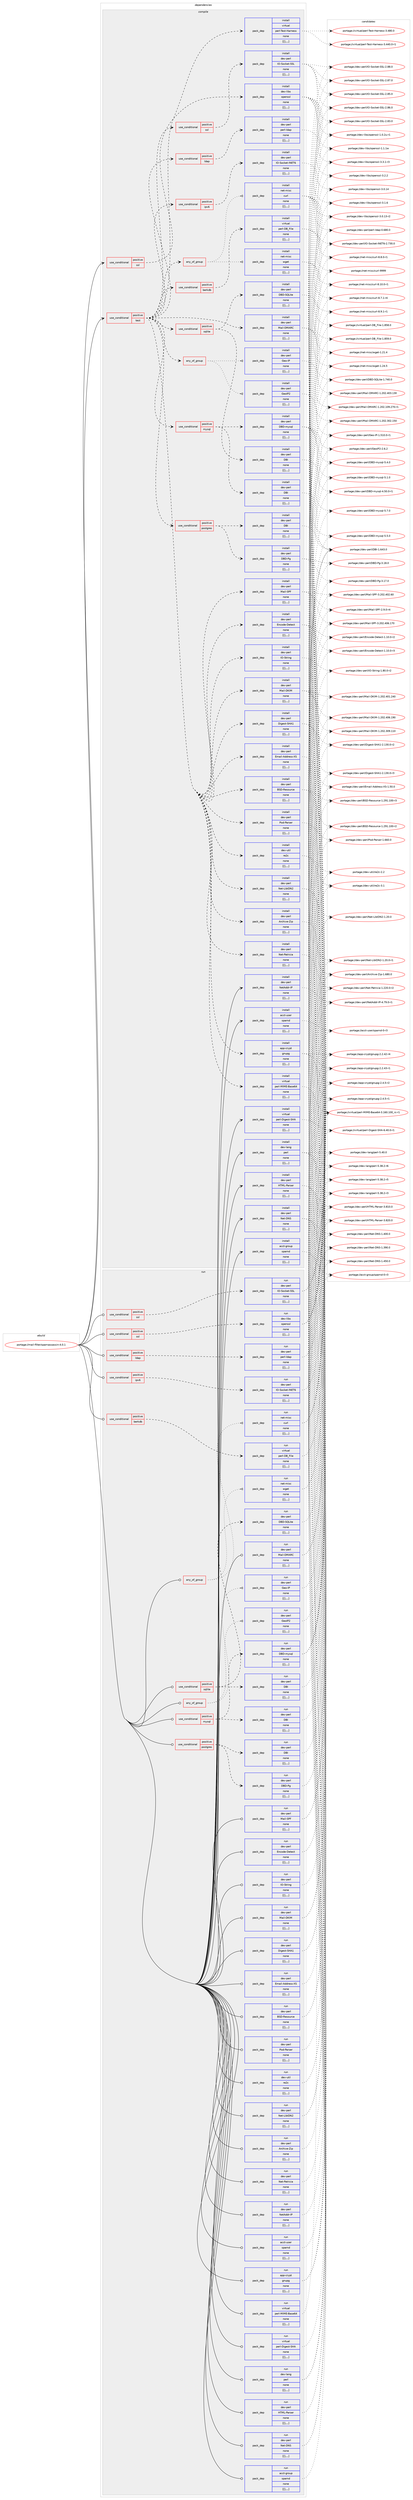 digraph prolog {

# *************
# Graph options
# *************

newrank=true;
concentrate=true;
compound=true;
graph [rankdir=LR,fontname=Helvetica,fontsize=10,ranksep=1.5];#, ranksep=2.5, nodesep=0.2];
edge  [arrowhead=vee];
node  [fontname=Helvetica,fontsize=10];

# **********
# The ebuild
# **********

subgraph cluster_leftcol {
color=gray;
label=<<i>ebuild</i>>;
id [label="portage://mail-filter/spamassassin-4.0.1", color=red, width=4, href="../mail-filter/spamassassin-4.0.1.svg"];
}

# ****************
# The dependencies
# ****************

subgraph cluster_midcol {
color=gray;
label=<<i>dependencies</i>>;
subgraph cluster_compile {
fillcolor="#eeeeee";
style=filled;
label=<<i>compile</i>>;
subgraph cond73008 {
dependency293577 [label=<<TABLE BORDER="0" CELLBORDER="1" CELLSPACING="0" CELLPADDING="4"><TR><TD ROWSPAN="3" CELLPADDING="10">use_conditional</TD></TR><TR><TD>positive</TD></TR><TR><TD>ssl</TD></TR></TABLE>>, shape=none, color=red];
subgraph pack218128 {
dependency293578 [label=<<TABLE BORDER="0" CELLBORDER="1" CELLSPACING="0" CELLPADDING="4" WIDTH="220"><TR><TD ROWSPAN="6" CELLPADDING="30">pack_dep</TD></TR><TR><TD WIDTH="110">install</TD></TR><TR><TD>dev-libs</TD></TR><TR><TD>openssl</TD></TR><TR><TD>none</TD></TR><TR><TD>[[],,,,]</TD></TR></TABLE>>, shape=none, color=blue];
}
dependency293577:e -> dependency293578:w [weight=20,style="dashed",arrowhead="vee"];
}
id:e -> dependency293577:w [weight=20,style="solid",arrowhead="vee"];
subgraph cond73009 {
dependency293579 [label=<<TABLE BORDER="0" CELLBORDER="1" CELLSPACING="0" CELLPADDING="4"><TR><TD ROWSPAN="3" CELLPADDING="10">use_conditional</TD></TR><TR><TD>positive</TD></TR><TR><TD>test</TD></TR></TABLE>>, shape=none, color=red];
subgraph pack218129 {
dependency293580 [label=<<TABLE BORDER="0" CELLBORDER="1" CELLSPACING="0" CELLPADDING="4" WIDTH="220"><TR><TD ROWSPAN="6" CELLPADDING="30">pack_dep</TD></TR><TR><TD WIDTH="110">install</TD></TR><TR><TD>app-crypt</TD></TR><TR><TD>gnupg</TD></TR><TR><TD>none</TD></TR><TR><TD>[[],,,,]</TD></TR></TABLE>>, shape=none, color=blue];
}
dependency293579:e -> dependency293580:w [weight=20,style="dashed",arrowhead="vee"];
subgraph pack218130 {
dependency293581 [label=<<TABLE BORDER="0" CELLBORDER="1" CELLSPACING="0" CELLPADDING="4" WIDTH="220"><TR><TD ROWSPAN="6" CELLPADDING="30">pack_dep</TD></TR><TR><TD WIDTH="110">install</TD></TR><TR><TD>dev-perl</TD></TR><TR><TD>Archive-Zip</TD></TR><TR><TD>none</TD></TR><TR><TD>[[],,,,]</TD></TR></TABLE>>, shape=none, color=blue];
}
dependency293579:e -> dependency293581:w [weight=20,style="dashed",arrowhead="vee"];
subgraph pack218131 {
dependency293582 [label=<<TABLE BORDER="0" CELLBORDER="1" CELLSPACING="0" CELLPADDING="4" WIDTH="220"><TR><TD ROWSPAN="6" CELLPADDING="30">pack_dep</TD></TR><TR><TD WIDTH="110">install</TD></TR><TR><TD>dev-perl</TD></TR><TR><TD>BSD-Resource</TD></TR><TR><TD>none</TD></TR><TR><TD>[[],,,,]</TD></TR></TABLE>>, shape=none, color=blue];
}
dependency293579:e -> dependency293582:w [weight=20,style="dashed",arrowhead="vee"];
subgraph pack218132 {
dependency293583 [label=<<TABLE BORDER="0" CELLBORDER="1" CELLSPACING="0" CELLPADDING="4" WIDTH="220"><TR><TD ROWSPAN="6" CELLPADDING="30">pack_dep</TD></TR><TR><TD WIDTH="110">install</TD></TR><TR><TD>dev-perl</TD></TR><TR><TD>Digest-SHA1</TD></TR><TR><TD>none</TD></TR><TR><TD>[[],,,,]</TD></TR></TABLE>>, shape=none, color=blue];
}
dependency293579:e -> dependency293583:w [weight=20,style="dashed",arrowhead="vee"];
subgraph pack218133 {
dependency293584 [label=<<TABLE BORDER="0" CELLBORDER="1" CELLSPACING="0" CELLPADDING="4" WIDTH="220"><TR><TD ROWSPAN="6" CELLPADDING="30">pack_dep</TD></TR><TR><TD WIDTH="110">install</TD></TR><TR><TD>dev-perl</TD></TR><TR><TD>Email-Address-XS</TD></TR><TR><TD>none</TD></TR><TR><TD>[[],,,,]</TD></TR></TABLE>>, shape=none, color=blue];
}
dependency293579:e -> dependency293584:w [weight=20,style="dashed",arrowhead="vee"];
subgraph pack218134 {
dependency293585 [label=<<TABLE BORDER="0" CELLBORDER="1" CELLSPACING="0" CELLPADDING="4" WIDTH="220"><TR><TD ROWSPAN="6" CELLPADDING="30">pack_dep</TD></TR><TR><TD WIDTH="110">install</TD></TR><TR><TD>dev-perl</TD></TR><TR><TD>Encode-Detect</TD></TR><TR><TD>none</TD></TR><TR><TD>[[],,,,]</TD></TR></TABLE>>, shape=none, color=blue];
}
dependency293579:e -> dependency293585:w [weight=20,style="dashed",arrowhead="vee"];
subgraph any2279 {
dependency293586 [label=<<TABLE BORDER="0" CELLBORDER="1" CELLSPACING="0" CELLPADDING="4"><TR><TD CELLPADDING="10">any_of_group</TD></TR></TABLE>>, shape=none, color=red];subgraph pack218135 {
dependency293587 [label=<<TABLE BORDER="0" CELLBORDER="1" CELLSPACING="0" CELLPADDING="4" WIDTH="220"><TR><TD ROWSPAN="6" CELLPADDING="30">pack_dep</TD></TR><TR><TD WIDTH="110">install</TD></TR><TR><TD>dev-perl</TD></TR><TR><TD>GeoIP2</TD></TR><TR><TD>none</TD></TR><TR><TD>[[],,,,]</TD></TR></TABLE>>, shape=none, color=blue];
}
dependency293586:e -> dependency293587:w [weight=20,style="dotted",arrowhead="oinv"];
subgraph pack218136 {
dependency293588 [label=<<TABLE BORDER="0" CELLBORDER="1" CELLSPACING="0" CELLPADDING="4" WIDTH="220"><TR><TD ROWSPAN="6" CELLPADDING="30">pack_dep</TD></TR><TR><TD WIDTH="110">install</TD></TR><TR><TD>dev-perl</TD></TR><TR><TD>Geo-IP</TD></TR><TR><TD>none</TD></TR><TR><TD>[[],,,,]</TD></TR></TABLE>>, shape=none, color=blue];
}
dependency293586:e -> dependency293588:w [weight=20,style="dotted",arrowhead="oinv"];
}
dependency293579:e -> dependency293586:w [weight=20,style="dashed",arrowhead="vee"];
subgraph pack218137 {
dependency293589 [label=<<TABLE BORDER="0" CELLBORDER="1" CELLSPACING="0" CELLPADDING="4" WIDTH="220"><TR><TD ROWSPAN="6" CELLPADDING="30">pack_dep</TD></TR><TR><TD WIDTH="110">install</TD></TR><TR><TD>dev-perl</TD></TR><TR><TD>IO-String</TD></TR><TR><TD>none</TD></TR><TR><TD>[[],,,,]</TD></TR></TABLE>>, shape=none, color=blue];
}
dependency293579:e -> dependency293589:w [weight=20,style="dashed",arrowhead="vee"];
subgraph pack218138 {
dependency293590 [label=<<TABLE BORDER="0" CELLBORDER="1" CELLSPACING="0" CELLPADDING="4" WIDTH="220"><TR><TD ROWSPAN="6" CELLPADDING="30">pack_dep</TD></TR><TR><TD WIDTH="110">install</TD></TR><TR><TD>dev-perl</TD></TR><TR><TD>Mail-DKIM</TD></TR><TR><TD>none</TD></TR><TR><TD>[[],,,,]</TD></TR></TABLE>>, shape=none, color=blue];
}
dependency293579:e -> dependency293590:w [weight=20,style="dashed",arrowhead="vee"];
subgraph pack218139 {
dependency293591 [label=<<TABLE BORDER="0" CELLBORDER="1" CELLSPACING="0" CELLPADDING="4" WIDTH="220"><TR><TD ROWSPAN="6" CELLPADDING="30">pack_dep</TD></TR><TR><TD WIDTH="110">install</TD></TR><TR><TD>dev-perl</TD></TR><TR><TD>Mail-DMARC</TD></TR><TR><TD>none</TD></TR><TR><TD>[[],,,,]</TD></TR></TABLE>>, shape=none, color=blue];
}
dependency293579:e -> dependency293591:w [weight=20,style="dashed",arrowhead="vee"];
subgraph pack218140 {
dependency293592 [label=<<TABLE BORDER="0" CELLBORDER="1" CELLSPACING="0" CELLPADDING="4" WIDTH="220"><TR><TD ROWSPAN="6" CELLPADDING="30">pack_dep</TD></TR><TR><TD WIDTH="110">install</TD></TR><TR><TD>dev-perl</TD></TR><TR><TD>Mail-SPF</TD></TR><TR><TD>none</TD></TR><TR><TD>[[],,,,]</TD></TR></TABLE>>, shape=none, color=blue];
}
dependency293579:e -> dependency293592:w [weight=20,style="dashed",arrowhead="vee"];
subgraph pack218141 {
dependency293593 [label=<<TABLE BORDER="0" CELLBORDER="1" CELLSPACING="0" CELLPADDING="4" WIDTH="220"><TR><TD ROWSPAN="6" CELLPADDING="30">pack_dep</TD></TR><TR><TD WIDTH="110">install</TD></TR><TR><TD>dev-perl</TD></TR><TR><TD>Net-Patricia</TD></TR><TR><TD>none</TD></TR><TR><TD>[[],,,,]</TD></TR></TABLE>>, shape=none, color=blue];
}
dependency293579:e -> dependency293593:w [weight=20,style="dashed",arrowhead="vee"];
subgraph pack218142 {
dependency293594 [label=<<TABLE BORDER="0" CELLBORDER="1" CELLSPACING="0" CELLPADDING="4" WIDTH="220"><TR><TD ROWSPAN="6" CELLPADDING="30">pack_dep</TD></TR><TR><TD WIDTH="110">install</TD></TR><TR><TD>dev-perl</TD></TR><TR><TD>Net-LibIDN2</TD></TR><TR><TD>none</TD></TR><TR><TD>[[],,,,]</TD></TR></TABLE>>, shape=none, color=blue];
}
dependency293579:e -> dependency293594:w [weight=20,style="dashed",arrowhead="vee"];
subgraph pack218143 {
dependency293595 [label=<<TABLE BORDER="0" CELLBORDER="1" CELLSPACING="0" CELLPADDING="4" WIDTH="220"><TR><TD ROWSPAN="6" CELLPADDING="30">pack_dep</TD></TR><TR><TD WIDTH="110">install</TD></TR><TR><TD>dev-util</TD></TR><TR><TD>re2c</TD></TR><TR><TD>none</TD></TR><TR><TD>[[],,,,]</TD></TR></TABLE>>, shape=none, color=blue];
}
dependency293579:e -> dependency293595:w [weight=20,style="dashed",arrowhead="vee"];
subgraph any2280 {
dependency293596 [label=<<TABLE BORDER="0" CELLBORDER="1" CELLSPACING="0" CELLPADDING="4"><TR><TD CELLPADDING="10">any_of_group</TD></TR></TABLE>>, shape=none, color=red];subgraph pack218144 {
dependency293597 [label=<<TABLE BORDER="0" CELLBORDER="1" CELLSPACING="0" CELLPADDING="4" WIDTH="220"><TR><TD ROWSPAN="6" CELLPADDING="30">pack_dep</TD></TR><TR><TD WIDTH="110">install</TD></TR><TR><TD>net-misc</TD></TR><TR><TD>wget</TD></TR><TR><TD>none</TD></TR><TR><TD>[[],,,,]</TD></TR></TABLE>>, shape=none, color=blue];
}
dependency293596:e -> dependency293597:w [weight=20,style="dotted",arrowhead="oinv"];
subgraph pack218145 {
dependency293598 [label=<<TABLE BORDER="0" CELLBORDER="1" CELLSPACING="0" CELLPADDING="4" WIDTH="220"><TR><TD ROWSPAN="6" CELLPADDING="30">pack_dep</TD></TR><TR><TD WIDTH="110">install</TD></TR><TR><TD>net-misc</TD></TR><TR><TD>curl</TD></TR><TR><TD>none</TD></TR><TR><TD>[[],,,,]</TD></TR></TABLE>>, shape=none, color=blue];
}
dependency293596:e -> dependency293598:w [weight=20,style="dotted",arrowhead="oinv"];
}
dependency293579:e -> dependency293596:w [weight=20,style="dashed",arrowhead="vee"];
subgraph pack218146 {
dependency293599 [label=<<TABLE BORDER="0" CELLBORDER="1" CELLSPACING="0" CELLPADDING="4" WIDTH="220"><TR><TD ROWSPAN="6" CELLPADDING="30">pack_dep</TD></TR><TR><TD WIDTH="110">install</TD></TR><TR><TD>virtual</TD></TR><TR><TD>perl-MIME-Base64</TD></TR><TR><TD>none</TD></TR><TR><TD>[[],,,,]</TD></TR></TABLE>>, shape=none, color=blue];
}
dependency293579:e -> dependency293599:w [weight=20,style="dashed",arrowhead="vee"];
subgraph pack218147 {
dependency293600 [label=<<TABLE BORDER="0" CELLBORDER="1" CELLSPACING="0" CELLPADDING="4" WIDTH="220"><TR><TD ROWSPAN="6" CELLPADDING="30">pack_dep</TD></TR><TR><TD WIDTH="110">install</TD></TR><TR><TD>dev-perl</TD></TR><TR><TD>Pod-Parser</TD></TR><TR><TD>none</TD></TR><TR><TD>[[],,,,]</TD></TR></TABLE>>, shape=none, color=blue];
}
dependency293579:e -> dependency293600:w [weight=20,style="dashed",arrowhead="vee"];
subgraph cond73010 {
dependency293601 [label=<<TABLE BORDER="0" CELLBORDER="1" CELLSPACING="0" CELLPADDING="4"><TR><TD ROWSPAN="3" CELLPADDING="10">use_conditional</TD></TR><TR><TD>positive</TD></TR><TR><TD>berkdb</TD></TR></TABLE>>, shape=none, color=red];
subgraph pack218148 {
dependency293602 [label=<<TABLE BORDER="0" CELLBORDER="1" CELLSPACING="0" CELLPADDING="4" WIDTH="220"><TR><TD ROWSPAN="6" CELLPADDING="30">pack_dep</TD></TR><TR><TD WIDTH="110">install</TD></TR><TR><TD>virtual</TD></TR><TR><TD>perl-DB_File</TD></TR><TR><TD>none</TD></TR><TR><TD>[[],,,,]</TD></TR></TABLE>>, shape=none, color=blue];
}
dependency293601:e -> dependency293602:w [weight=20,style="dashed",arrowhead="vee"];
}
dependency293579:e -> dependency293601:w [weight=20,style="dashed",arrowhead="vee"];
subgraph cond73011 {
dependency293603 [label=<<TABLE BORDER="0" CELLBORDER="1" CELLSPACING="0" CELLPADDING="4"><TR><TD ROWSPAN="3" CELLPADDING="10">use_conditional</TD></TR><TR><TD>positive</TD></TR><TR><TD>ipv6</TD></TR></TABLE>>, shape=none, color=red];
subgraph pack218149 {
dependency293604 [label=<<TABLE BORDER="0" CELLBORDER="1" CELLSPACING="0" CELLPADDING="4" WIDTH="220"><TR><TD ROWSPAN="6" CELLPADDING="30">pack_dep</TD></TR><TR><TD WIDTH="110">install</TD></TR><TR><TD>dev-perl</TD></TR><TR><TD>IO-Socket-INET6</TD></TR><TR><TD>none</TD></TR><TR><TD>[[],,,,]</TD></TR></TABLE>>, shape=none, color=blue];
}
dependency293603:e -> dependency293604:w [weight=20,style="dashed",arrowhead="vee"];
}
dependency293579:e -> dependency293603:w [weight=20,style="dashed",arrowhead="vee"];
subgraph cond73012 {
dependency293605 [label=<<TABLE BORDER="0" CELLBORDER="1" CELLSPACING="0" CELLPADDING="4"><TR><TD ROWSPAN="3" CELLPADDING="10">use_conditional</TD></TR><TR><TD>positive</TD></TR><TR><TD>ldap</TD></TR></TABLE>>, shape=none, color=red];
subgraph pack218150 {
dependency293606 [label=<<TABLE BORDER="0" CELLBORDER="1" CELLSPACING="0" CELLPADDING="4" WIDTH="220"><TR><TD ROWSPAN="6" CELLPADDING="30">pack_dep</TD></TR><TR><TD WIDTH="110">install</TD></TR><TR><TD>dev-perl</TD></TR><TR><TD>perl-ldap</TD></TR><TR><TD>none</TD></TR><TR><TD>[[],,,,]</TD></TR></TABLE>>, shape=none, color=blue];
}
dependency293605:e -> dependency293606:w [weight=20,style="dashed",arrowhead="vee"];
}
dependency293579:e -> dependency293605:w [weight=20,style="dashed",arrowhead="vee"];
subgraph cond73013 {
dependency293607 [label=<<TABLE BORDER="0" CELLBORDER="1" CELLSPACING="0" CELLPADDING="4"><TR><TD ROWSPAN="3" CELLPADDING="10">use_conditional</TD></TR><TR><TD>positive</TD></TR><TR><TD>mysql</TD></TR></TABLE>>, shape=none, color=red];
subgraph pack218151 {
dependency293608 [label=<<TABLE BORDER="0" CELLBORDER="1" CELLSPACING="0" CELLPADDING="4" WIDTH="220"><TR><TD ROWSPAN="6" CELLPADDING="30">pack_dep</TD></TR><TR><TD WIDTH="110">install</TD></TR><TR><TD>dev-perl</TD></TR><TR><TD>DBI</TD></TR><TR><TD>none</TD></TR><TR><TD>[[],,,,]</TD></TR></TABLE>>, shape=none, color=blue];
}
dependency293607:e -> dependency293608:w [weight=20,style="dashed",arrowhead="vee"];
subgraph pack218152 {
dependency293609 [label=<<TABLE BORDER="0" CELLBORDER="1" CELLSPACING="0" CELLPADDING="4" WIDTH="220"><TR><TD ROWSPAN="6" CELLPADDING="30">pack_dep</TD></TR><TR><TD WIDTH="110">install</TD></TR><TR><TD>dev-perl</TD></TR><TR><TD>DBD-mysql</TD></TR><TR><TD>none</TD></TR><TR><TD>[[],,,,]</TD></TR></TABLE>>, shape=none, color=blue];
}
dependency293607:e -> dependency293609:w [weight=20,style="dashed",arrowhead="vee"];
}
dependency293579:e -> dependency293607:w [weight=20,style="dashed",arrowhead="vee"];
subgraph cond73014 {
dependency293610 [label=<<TABLE BORDER="0" CELLBORDER="1" CELLSPACING="0" CELLPADDING="4"><TR><TD ROWSPAN="3" CELLPADDING="10">use_conditional</TD></TR><TR><TD>positive</TD></TR><TR><TD>postgres</TD></TR></TABLE>>, shape=none, color=red];
subgraph pack218153 {
dependency293611 [label=<<TABLE BORDER="0" CELLBORDER="1" CELLSPACING="0" CELLPADDING="4" WIDTH="220"><TR><TD ROWSPAN="6" CELLPADDING="30">pack_dep</TD></TR><TR><TD WIDTH="110">install</TD></TR><TR><TD>dev-perl</TD></TR><TR><TD>DBI</TD></TR><TR><TD>none</TD></TR><TR><TD>[[],,,,]</TD></TR></TABLE>>, shape=none, color=blue];
}
dependency293610:e -> dependency293611:w [weight=20,style="dashed",arrowhead="vee"];
subgraph pack218154 {
dependency293612 [label=<<TABLE BORDER="0" CELLBORDER="1" CELLSPACING="0" CELLPADDING="4" WIDTH="220"><TR><TD ROWSPAN="6" CELLPADDING="30">pack_dep</TD></TR><TR><TD WIDTH="110">install</TD></TR><TR><TD>dev-perl</TD></TR><TR><TD>DBD-Pg</TD></TR><TR><TD>none</TD></TR><TR><TD>[[],,,,]</TD></TR></TABLE>>, shape=none, color=blue];
}
dependency293610:e -> dependency293612:w [weight=20,style="dashed",arrowhead="vee"];
}
dependency293579:e -> dependency293610:w [weight=20,style="dashed",arrowhead="vee"];
subgraph cond73015 {
dependency293613 [label=<<TABLE BORDER="0" CELLBORDER="1" CELLSPACING="0" CELLPADDING="4"><TR><TD ROWSPAN="3" CELLPADDING="10">use_conditional</TD></TR><TR><TD>positive</TD></TR><TR><TD>sqlite</TD></TR></TABLE>>, shape=none, color=red];
subgraph pack218155 {
dependency293614 [label=<<TABLE BORDER="0" CELLBORDER="1" CELLSPACING="0" CELLPADDING="4" WIDTH="220"><TR><TD ROWSPAN="6" CELLPADDING="30">pack_dep</TD></TR><TR><TD WIDTH="110">install</TD></TR><TR><TD>dev-perl</TD></TR><TR><TD>DBI</TD></TR><TR><TD>none</TD></TR><TR><TD>[[],,,,]</TD></TR></TABLE>>, shape=none, color=blue];
}
dependency293613:e -> dependency293614:w [weight=20,style="dashed",arrowhead="vee"];
subgraph pack218156 {
dependency293615 [label=<<TABLE BORDER="0" CELLBORDER="1" CELLSPACING="0" CELLPADDING="4" WIDTH="220"><TR><TD ROWSPAN="6" CELLPADDING="30">pack_dep</TD></TR><TR><TD WIDTH="110">install</TD></TR><TR><TD>dev-perl</TD></TR><TR><TD>DBD-SQLite</TD></TR><TR><TD>none</TD></TR><TR><TD>[[],,,,]</TD></TR></TABLE>>, shape=none, color=blue];
}
dependency293613:e -> dependency293615:w [weight=20,style="dashed",arrowhead="vee"];
}
dependency293579:e -> dependency293613:w [weight=20,style="dashed",arrowhead="vee"];
subgraph cond73016 {
dependency293616 [label=<<TABLE BORDER="0" CELLBORDER="1" CELLSPACING="0" CELLPADDING="4"><TR><TD ROWSPAN="3" CELLPADDING="10">use_conditional</TD></TR><TR><TD>positive</TD></TR><TR><TD>ssl</TD></TR></TABLE>>, shape=none, color=red];
subgraph pack218157 {
dependency293617 [label=<<TABLE BORDER="0" CELLBORDER="1" CELLSPACING="0" CELLPADDING="4" WIDTH="220"><TR><TD ROWSPAN="6" CELLPADDING="30">pack_dep</TD></TR><TR><TD WIDTH="110">install</TD></TR><TR><TD>dev-perl</TD></TR><TR><TD>IO-Socket-SSL</TD></TR><TR><TD>none</TD></TR><TR><TD>[[],,,,]</TD></TR></TABLE>>, shape=none, color=blue];
}
dependency293616:e -> dependency293617:w [weight=20,style="dashed",arrowhead="vee"];
}
dependency293579:e -> dependency293616:w [weight=20,style="dashed",arrowhead="vee"];
subgraph pack218158 {
dependency293618 [label=<<TABLE BORDER="0" CELLBORDER="1" CELLSPACING="0" CELLPADDING="4" WIDTH="220"><TR><TD ROWSPAN="6" CELLPADDING="30">pack_dep</TD></TR><TR><TD WIDTH="110">install</TD></TR><TR><TD>virtual</TD></TR><TR><TD>perl-Test-Harness</TD></TR><TR><TD>none</TD></TR><TR><TD>[[],,,,]</TD></TR></TABLE>>, shape=none, color=blue];
}
dependency293579:e -> dependency293618:w [weight=20,style="dashed",arrowhead="vee"];
}
id:e -> dependency293579:w [weight=20,style="solid",arrowhead="vee"];
subgraph pack218159 {
dependency293619 [label=<<TABLE BORDER="0" CELLBORDER="1" CELLSPACING="0" CELLPADDING="4" WIDTH="220"><TR><TD ROWSPAN="6" CELLPADDING="30">pack_dep</TD></TR><TR><TD WIDTH="110">install</TD></TR><TR><TD>acct-group</TD></TR><TR><TD>spamd</TD></TR><TR><TD>none</TD></TR><TR><TD>[[],,,,]</TD></TR></TABLE>>, shape=none, color=blue];
}
id:e -> dependency293619:w [weight=20,style="solid",arrowhead="vee"];
subgraph pack218160 {
dependency293620 [label=<<TABLE BORDER="0" CELLBORDER="1" CELLSPACING="0" CELLPADDING="4" WIDTH="220"><TR><TD ROWSPAN="6" CELLPADDING="30">pack_dep</TD></TR><TR><TD WIDTH="110">install</TD></TR><TR><TD>acct-user</TD></TR><TR><TD>spamd</TD></TR><TR><TD>none</TD></TR><TR><TD>[[],,,,]</TD></TR></TABLE>>, shape=none, color=blue];
}
id:e -> dependency293620:w [weight=20,style="solid",arrowhead="vee"];
subgraph pack218161 {
dependency293621 [label=<<TABLE BORDER="0" CELLBORDER="1" CELLSPACING="0" CELLPADDING="4" WIDTH="220"><TR><TD ROWSPAN="6" CELLPADDING="30">pack_dep</TD></TR><TR><TD WIDTH="110">install</TD></TR><TR><TD>dev-lang</TD></TR><TR><TD>perl</TD></TR><TR><TD>none</TD></TR><TR><TD>[[],,,,]</TD></TR></TABLE>>, shape=none, color=blue];
}
id:e -> dependency293621:w [weight=20,style="solid",arrowhead="vee"];
subgraph pack218162 {
dependency293622 [label=<<TABLE BORDER="0" CELLBORDER="1" CELLSPACING="0" CELLPADDING="4" WIDTH="220"><TR><TD ROWSPAN="6" CELLPADDING="30">pack_dep</TD></TR><TR><TD WIDTH="110">install</TD></TR><TR><TD>dev-perl</TD></TR><TR><TD>HTML-Parser</TD></TR><TR><TD>none</TD></TR><TR><TD>[[],,,,]</TD></TR></TABLE>>, shape=none, color=blue];
}
id:e -> dependency293622:w [weight=20,style="solid",arrowhead="vee"];
subgraph pack218163 {
dependency293623 [label=<<TABLE BORDER="0" CELLBORDER="1" CELLSPACING="0" CELLPADDING="4" WIDTH="220"><TR><TD ROWSPAN="6" CELLPADDING="30">pack_dep</TD></TR><TR><TD WIDTH="110">install</TD></TR><TR><TD>dev-perl</TD></TR><TR><TD>Net-DNS</TD></TR><TR><TD>none</TD></TR><TR><TD>[[],,,,]</TD></TR></TABLE>>, shape=none, color=blue];
}
id:e -> dependency293623:w [weight=20,style="solid",arrowhead="vee"];
subgraph pack218164 {
dependency293624 [label=<<TABLE BORDER="0" CELLBORDER="1" CELLSPACING="0" CELLPADDING="4" WIDTH="220"><TR><TD ROWSPAN="6" CELLPADDING="30">pack_dep</TD></TR><TR><TD WIDTH="110">install</TD></TR><TR><TD>dev-perl</TD></TR><TR><TD>NetAddr-IP</TD></TR><TR><TD>none</TD></TR><TR><TD>[[],,,,]</TD></TR></TABLE>>, shape=none, color=blue];
}
id:e -> dependency293624:w [weight=20,style="solid",arrowhead="vee"];
subgraph pack218165 {
dependency293625 [label=<<TABLE BORDER="0" CELLBORDER="1" CELLSPACING="0" CELLPADDING="4" WIDTH="220"><TR><TD ROWSPAN="6" CELLPADDING="30">pack_dep</TD></TR><TR><TD WIDTH="110">install</TD></TR><TR><TD>virtual</TD></TR><TR><TD>perl-Digest-SHA</TD></TR><TR><TD>none</TD></TR><TR><TD>[[],,,,]</TD></TR></TABLE>>, shape=none, color=blue];
}
id:e -> dependency293625:w [weight=20,style="solid",arrowhead="vee"];
}
subgraph cluster_compileandrun {
fillcolor="#eeeeee";
style=filled;
label=<<i>compile and run</i>>;
}
subgraph cluster_run {
fillcolor="#eeeeee";
style=filled;
label=<<i>run</i>>;
subgraph any2281 {
dependency293626 [label=<<TABLE BORDER="0" CELLBORDER="1" CELLSPACING="0" CELLPADDING="4"><TR><TD CELLPADDING="10">any_of_group</TD></TR></TABLE>>, shape=none, color=red];subgraph pack218166 {
dependency293627 [label=<<TABLE BORDER="0" CELLBORDER="1" CELLSPACING="0" CELLPADDING="4" WIDTH="220"><TR><TD ROWSPAN="6" CELLPADDING="30">pack_dep</TD></TR><TR><TD WIDTH="110">run</TD></TR><TR><TD>dev-perl</TD></TR><TR><TD>GeoIP2</TD></TR><TR><TD>none</TD></TR><TR><TD>[[],,,,]</TD></TR></TABLE>>, shape=none, color=blue];
}
dependency293626:e -> dependency293627:w [weight=20,style="dotted",arrowhead="oinv"];
subgraph pack218167 {
dependency293628 [label=<<TABLE BORDER="0" CELLBORDER="1" CELLSPACING="0" CELLPADDING="4" WIDTH="220"><TR><TD ROWSPAN="6" CELLPADDING="30">pack_dep</TD></TR><TR><TD WIDTH="110">run</TD></TR><TR><TD>dev-perl</TD></TR><TR><TD>Geo-IP</TD></TR><TR><TD>none</TD></TR><TR><TD>[[],,,,]</TD></TR></TABLE>>, shape=none, color=blue];
}
dependency293626:e -> dependency293628:w [weight=20,style="dotted",arrowhead="oinv"];
}
id:e -> dependency293626:w [weight=20,style="solid",arrowhead="odot"];
subgraph any2282 {
dependency293629 [label=<<TABLE BORDER="0" CELLBORDER="1" CELLSPACING="0" CELLPADDING="4"><TR><TD CELLPADDING="10">any_of_group</TD></TR></TABLE>>, shape=none, color=red];subgraph pack218168 {
dependency293630 [label=<<TABLE BORDER="0" CELLBORDER="1" CELLSPACING="0" CELLPADDING="4" WIDTH="220"><TR><TD ROWSPAN="6" CELLPADDING="30">pack_dep</TD></TR><TR><TD WIDTH="110">run</TD></TR><TR><TD>net-misc</TD></TR><TR><TD>wget</TD></TR><TR><TD>none</TD></TR><TR><TD>[[],,,,]</TD></TR></TABLE>>, shape=none, color=blue];
}
dependency293629:e -> dependency293630:w [weight=20,style="dotted",arrowhead="oinv"];
subgraph pack218169 {
dependency293631 [label=<<TABLE BORDER="0" CELLBORDER="1" CELLSPACING="0" CELLPADDING="4" WIDTH="220"><TR><TD ROWSPAN="6" CELLPADDING="30">pack_dep</TD></TR><TR><TD WIDTH="110">run</TD></TR><TR><TD>net-misc</TD></TR><TR><TD>curl</TD></TR><TR><TD>none</TD></TR><TR><TD>[[],,,,]</TD></TR></TABLE>>, shape=none, color=blue];
}
dependency293629:e -> dependency293631:w [weight=20,style="dotted",arrowhead="oinv"];
}
id:e -> dependency293629:w [weight=20,style="solid",arrowhead="odot"];
subgraph cond73017 {
dependency293632 [label=<<TABLE BORDER="0" CELLBORDER="1" CELLSPACING="0" CELLPADDING="4"><TR><TD ROWSPAN="3" CELLPADDING="10">use_conditional</TD></TR><TR><TD>positive</TD></TR><TR><TD>berkdb</TD></TR></TABLE>>, shape=none, color=red];
subgraph pack218170 {
dependency293633 [label=<<TABLE BORDER="0" CELLBORDER="1" CELLSPACING="0" CELLPADDING="4" WIDTH="220"><TR><TD ROWSPAN="6" CELLPADDING="30">pack_dep</TD></TR><TR><TD WIDTH="110">run</TD></TR><TR><TD>virtual</TD></TR><TR><TD>perl-DB_File</TD></TR><TR><TD>none</TD></TR><TR><TD>[[],,,,]</TD></TR></TABLE>>, shape=none, color=blue];
}
dependency293632:e -> dependency293633:w [weight=20,style="dashed",arrowhead="vee"];
}
id:e -> dependency293632:w [weight=20,style="solid",arrowhead="odot"];
subgraph cond73018 {
dependency293634 [label=<<TABLE BORDER="0" CELLBORDER="1" CELLSPACING="0" CELLPADDING="4"><TR><TD ROWSPAN="3" CELLPADDING="10">use_conditional</TD></TR><TR><TD>positive</TD></TR><TR><TD>ipv6</TD></TR></TABLE>>, shape=none, color=red];
subgraph pack218171 {
dependency293635 [label=<<TABLE BORDER="0" CELLBORDER="1" CELLSPACING="0" CELLPADDING="4" WIDTH="220"><TR><TD ROWSPAN="6" CELLPADDING="30">pack_dep</TD></TR><TR><TD WIDTH="110">run</TD></TR><TR><TD>dev-perl</TD></TR><TR><TD>IO-Socket-INET6</TD></TR><TR><TD>none</TD></TR><TR><TD>[[],,,,]</TD></TR></TABLE>>, shape=none, color=blue];
}
dependency293634:e -> dependency293635:w [weight=20,style="dashed",arrowhead="vee"];
}
id:e -> dependency293634:w [weight=20,style="solid",arrowhead="odot"];
subgraph cond73019 {
dependency293636 [label=<<TABLE BORDER="0" CELLBORDER="1" CELLSPACING="0" CELLPADDING="4"><TR><TD ROWSPAN="3" CELLPADDING="10">use_conditional</TD></TR><TR><TD>positive</TD></TR><TR><TD>ldap</TD></TR></TABLE>>, shape=none, color=red];
subgraph pack218172 {
dependency293637 [label=<<TABLE BORDER="0" CELLBORDER="1" CELLSPACING="0" CELLPADDING="4" WIDTH="220"><TR><TD ROWSPAN="6" CELLPADDING="30">pack_dep</TD></TR><TR><TD WIDTH="110">run</TD></TR><TR><TD>dev-perl</TD></TR><TR><TD>perl-ldap</TD></TR><TR><TD>none</TD></TR><TR><TD>[[],,,,]</TD></TR></TABLE>>, shape=none, color=blue];
}
dependency293636:e -> dependency293637:w [weight=20,style="dashed",arrowhead="vee"];
}
id:e -> dependency293636:w [weight=20,style="solid",arrowhead="odot"];
subgraph cond73020 {
dependency293638 [label=<<TABLE BORDER="0" CELLBORDER="1" CELLSPACING="0" CELLPADDING="4"><TR><TD ROWSPAN="3" CELLPADDING="10">use_conditional</TD></TR><TR><TD>positive</TD></TR><TR><TD>mysql</TD></TR></TABLE>>, shape=none, color=red];
subgraph pack218173 {
dependency293639 [label=<<TABLE BORDER="0" CELLBORDER="1" CELLSPACING="0" CELLPADDING="4" WIDTH="220"><TR><TD ROWSPAN="6" CELLPADDING="30">pack_dep</TD></TR><TR><TD WIDTH="110">run</TD></TR><TR><TD>dev-perl</TD></TR><TR><TD>DBI</TD></TR><TR><TD>none</TD></TR><TR><TD>[[],,,,]</TD></TR></TABLE>>, shape=none, color=blue];
}
dependency293638:e -> dependency293639:w [weight=20,style="dashed",arrowhead="vee"];
subgraph pack218174 {
dependency293640 [label=<<TABLE BORDER="0" CELLBORDER="1" CELLSPACING="0" CELLPADDING="4" WIDTH="220"><TR><TD ROWSPAN="6" CELLPADDING="30">pack_dep</TD></TR><TR><TD WIDTH="110">run</TD></TR><TR><TD>dev-perl</TD></TR><TR><TD>DBD-mysql</TD></TR><TR><TD>none</TD></TR><TR><TD>[[],,,,]</TD></TR></TABLE>>, shape=none, color=blue];
}
dependency293638:e -> dependency293640:w [weight=20,style="dashed",arrowhead="vee"];
}
id:e -> dependency293638:w [weight=20,style="solid",arrowhead="odot"];
subgraph cond73021 {
dependency293641 [label=<<TABLE BORDER="0" CELLBORDER="1" CELLSPACING="0" CELLPADDING="4"><TR><TD ROWSPAN="3" CELLPADDING="10">use_conditional</TD></TR><TR><TD>positive</TD></TR><TR><TD>postgres</TD></TR></TABLE>>, shape=none, color=red];
subgraph pack218175 {
dependency293642 [label=<<TABLE BORDER="0" CELLBORDER="1" CELLSPACING="0" CELLPADDING="4" WIDTH="220"><TR><TD ROWSPAN="6" CELLPADDING="30">pack_dep</TD></TR><TR><TD WIDTH="110">run</TD></TR><TR><TD>dev-perl</TD></TR><TR><TD>DBI</TD></TR><TR><TD>none</TD></TR><TR><TD>[[],,,,]</TD></TR></TABLE>>, shape=none, color=blue];
}
dependency293641:e -> dependency293642:w [weight=20,style="dashed",arrowhead="vee"];
subgraph pack218176 {
dependency293643 [label=<<TABLE BORDER="0" CELLBORDER="1" CELLSPACING="0" CELLPADDING="4" WIDTH="220"><TR><TD ROWSPAN="6" CELLPADDING="30">pack_dep</TD></TR><TR><TD WIDTH="110">run</TD></TR><TR><TD>dev-perl</TD></TR><TR><TD>DBD-Pg</TD></TR><TR><TD>none</TD></TR><TR><TD>[[],,,,]</TD></TR></TABLE>>, shape=none, color=blue];
}
dependency293641:e -> dependency293643:w [weight=20,style="dashed",arrowhead="vee"];
}
id:e -> dependency293641:w [weight=20,style="solid",arrowhead="odot"];
subgraph cond73022 {
dependency293644 [label=<<TABLE BORDER="0" CELLBORDER="1" CELLSPACING="0" CELLPADDING="4"><TR><TD ROWSPAN="3" CELLPADDING="10">use_conditional</TD></TR><TR><TD>positive</TD></TR><TR><TD>sqlite</TD></TR></TABLE>>, shape=none, color=red];
subgraph pack218177 {
dependency293645 [label=<<TABLE BORDER="0" CELLBORDER="1" CELLSPACING="0" CELLPADDING="4" WIDTH="220"><TR><TD ROWSPAN="6" CELLPADDING="30">pack_dep</TD></TR><TR><TD WIDTH="110">run</TD></TR><TR><TD>dev-perl</TD></TR><TR><TD>DBI</TD></TR><TR><TD>none</TD></TR><TR><TD>[[],,,,]</TD></TR></TABLE>>, shape=none, color=blue];
}
dependency293644:e -> dependency293645:w [weight=20,style="dashed",arrowhead="vee"];
subgraph pack218178 {
dependency293646 [label=<<TABLE BORDER="0" CELLBORDER="1" CELLSPACING="0" CELLPADDING="4" WIDTH="220"><TR><TD ROWSPAN="6" CELLPADDING="30">pack_dep</TD></TR><TR><TD WIDTH="110">run</TD></TR><TR><TD>dev-perl</TD></TR><TR><TD>DBD-SQLite</TD></TR><TR><TD>none</TD></TR><TR><TD>[[],,,,]</TD></TR></TABLE>>, shape=none, color=blue];
}
dependency293644:e -> dependency293646:w [weight=20,style="dashed",arrowhead="vee"];
}
id:e -> dependency293644:w [weight=20,style="solid",arrowhead="odot"];
subgraph cond73023 {
dependency293647 [label=<<TABLE BORDER="0" CELLBORDER="1" CELLSPACING="0" CELLPADDING="4"><TR><TD ROWSPAN="3" CELLPADDING="10">use_conditional</TD></TR><TR><TD>positive</TD></TR><TR><TD>ssl</TD></TR></TABLE>>, shape=none, color=red];
subgraph pack218179 {
dependency293648 [label=<<TABLE BORDER="0" CELLBORDER="1" CELLSPACING="0" CELLPADDING="4" WIDTH="220"><TR><TD ROWSPAN="6" CELLPADDING="30">pack_dep</TD></TR><TR><TD WIDTH="110">run</TD></TR><TR><TD>dev-libs</TD></TR><TR><TD>openssl</TD></TR><TR><TD>none</TD></TR><TR><TD>[[],,,,]</TD></TR></TABLE>>, shape=none, color=blue];
}
dependency293647:e -> dependency293648:w [weight=20,style="dashed",arrowhead="vee"];
}
id:e -> dependency293647:w [weight=20,style="solid",arrowhead="odot"];
subgraph cond73024 {
dependency293649 [label=<<TABLE BORDER="0" CELLBORDER="1" CELLSPACING="0" CELLPADDING="4"><TR><TD ROWSPAN="3" CELLPADDING="10">use_conditional</TD></TR><TR><TD>positive</TD></TR><TR><TD>ssl</TD></TR></TABLE>>, shape=none, color=red];
subgraph pack218180 {
dependency293650 [label=<<TABLE BORDER="0" CELLBORDER="1" CELLSPACING="0" CELLPADDING="4" WIDTH="220"><TR><TD ROWSPAN="6" CELLPADDING="30">pack_dep</TD></TR><TR><TD WIDTH="110">run</TD></TR><TR><TD>dev-perl</TD></TR><TR><TD>IO-Socket-SSL</TD></TR><TR><TD>none</TD></TR><TR><TD>[[],,,,]</TD></TR></TABLE>>, shape=none, color=blue];
}
dependency293649:e -> dependency293650:w [weight=20,style="dashed",arrowhead="vee"];
}
id:e -> dependency293649:w [weight=20,style="solid",arrowhead="odot"];
subgraph pack218181 {
dependency293651 [label=<<TABLE BORDER="0" CELLBORDER="1" CELLSPACING="0" CELLPADDING="4" WIDTH="220"><TR><TD ROWSPAN="6" CELLPADDING="30">pack_dep</TD></TR><TR><TD WIDTH="110">run</TD></TR><TR><TD>acct-group</TD></TR><TR><TD>spamd</TD></TR><TR><TD>none</TD></TR><TR><TD>[[],,,,]</TD></TR></TABLE>>, shape=none, color=blue];
}
id:e -> dependency293651:w [weight=20,style="solid",arrowhead="odot"];
subgraph pack218182 {
dependency293652 [label=<<TABLE BORDER="0" CELLBORDER="1" CELLSPACING="0" CELLPADDING="4" WIDTH="220"><TR><TD ROWSPAN="6" CELLPADDING="30">pack_dep</TD></TR><TR><TD WIDTH="110">run</TD></TR><TR><TD>acct-user</TD></TR><TR><TD>spamd</TD></TR><TR><TD>none</TD></TR><TR><TD>[[],,,,]</TD></TR></TABLE>>, shape=none, color=blue];
}
id:e -> dependency293652:w [weight=20,style="solid",arrowhead="odot"];
subgraph pack218183 {
dependency293653 [label=<<TABLE BORDER="0" CELLBORDER="1" CELLSPACING="0" CELLPADDING="4" WIDTH="220"><TR><TD ROWSPAN="6" CELLPADDING="30">pack_dep</TD></TR><TR><TD WIDTH="110">run</TD></TR><TR><TD>app-crypt</TD></TR><TR><TD>gnupg</TD></TR><TR><TD>none</TD></TR><TR><TD>[[],,,,]</TD></TR></TABLE>>, shape=none, color=blue];
}
id:e -> dependency293653:w [weight=20,style="solid",arrowhead="odot"];
subgraph pack218184 {
dependency293654 [label=<<TABLE BORDER="0" CELLBORDER="1" CELLSPACING="0" CELLPADDING="4" WIDTH="220"><TR><TD ROWSPAN="6" CELLPADDING="30">pack_dep</TD></TR><TR><TD WIDTH="110">run</TD></TR><TR><TD>dev-lang</TD></TR><TR><TD>perl</TD></TR><TR><TD>none</TD></TR><TR><TD>[[],,,,]</TD></TR></TABLE>>, shape=none, color=blue];
}
id:e -> dependency293654:w [weight=20,style="solid",arrowhead="odot"];
subgraph pack218185 {
dependency293655 [label=<<TABLE BORDER="0" CELLBORDER="1" CELLSPACING="0" CELLPADDING="4" WIDTH="220"><TR><TD ROWSPAN="6" CELLPADDING="30">pack_dep</TD></TR><TR><TD WIDTH="110">run</TD></TR><TR><TD>dev-perl</TD></TR><TR><TD>Archive-Zip</TD></TR><TR><TD>none</TD></TR><TR><TD>[[],,,,]</TD></TR></TABLE>>, shape=none, color=blue];
}
id:e -> dependency293655:w [weight=20,style="solid",arrowhead="odot"];
subgraph pack218186 {
dependency293656 [label=<<TABLE BORDER="0" CELLBORDER="1" CELLSPACING="0" CELLPADDING="4" WIDTH="220"><TR><TD ROWSPAN="6" CELLPADDING="30">pack_dep</TD></TR><TR><TD WIDTH="110">run</TD></TR><TR><TD>dev-perl</TD></TR><TR><TD>BSD-Resource</TD></TR><TR><TD>none</TD></TR><TR><TD>[[],,,,]</TD></TR></TABLE>>, shape=none, color=blue];
}
id:e -> dependency293656:w [weight=20,style="solid",arrowhead="odot"];
subgraph pack218187 {
dependency293657 [label=<<TABLE BORDER="0" CELLBORDER="1" CELLSPACING="0" CELLPADDING="4" WIDTH="220"><TR><TD ROWSPAN="6" CELLPADDING="30">pack_dep</TD></TR><TR><TD WIDTH="110">run</TD></TR><TR><TD>dev-perl</TD></TR><TR><TD>Digest-SHA1</TD></TR><TR><TD>none</TD></TR><TR><TD>[[],,,,]</TD></TR></TABLE>>, shape=none, color=blue];
}
id:e -> dependency293657:w [weight=20,style="solid",arrowhead="odot"];
subgraph pack218188 {
dependency293658 [label=<<TABLE BORDER="0" CELLBORDER="1" CELLSPACING="0" CELLPADDING="4" WIDTH="220"><TR><TD ROWSPAN="6" CELLPADDING="30">pack_dep</TD></TR><TR><TD WIDTH="110">run</TD></TR><TR><TD>dev-perl</TD></TR><TR><TD>Email-Address-XS</TD></TR><TR><TD>none</TD></TR><TR><TD>[[],,,,]</TD></TR></TABLE>>, shape=none, color=blue];
}
id:e -> dependency293658:w [weight=20,style="solid",arrowhead="odot"];
subgraph pack218189 {
dependency293659 [label=<<TABLE BORDER="0" CELLBORDER="1" CELLSPACING="0" CELLPADDING="4" WIDTH="220"><TR><TD ROWSPAN="6" CELLPADDING="30">pack_dep</TD></TR><TR><TD WIDTH="110">run</TD></TR><TR><TD>dev-perl</TD></TR><TR><TD>Encode-Detect</TD></TR><TR><TD>none</TD></TR><TR><TD>[[],,,,]</TD></TR></TABLE>>, shape=none, color=blue];
}
id:e -> dependency293659:w [weight=20,style="solid",arrowhead="odot"];
subgraph pack218190 {
dependency293660 [label=<<TABLE BORDER="0" CELLBORDER="1" CELLSPACING="0" CELLPADDING="4" WIDTH="220"><TR><TD ROWSPAN="6" CELLPADDING="30">pack_dep</TD></TR><TR><TD WIDTH="110">run</TD></TR><TR><TD>dev-perl</TD></TR><TR><TD>HTML-Parser</TD></TR><TR><TD>none</TD></TR><TR><TD>[[],,,,]</TD></TR></TABLE>>, shape=none, color=blue];
}
id:e -> dependency293660:w [weight=20,style="solid",arrowhead="odot"];
subgraph pack218191 {
dependency293661 [label=<<TABLE BORDER="0" CELLBORDER="1" CELLSPACING="0" CELLPADDING="4" WIDTH="220"><TR><TD ROWSPAN="6" CELLPADDING="30">pack_dep</TD></TR><TR><TD WIDTH="110">run</TD></TR><TR><TD>dev-perl</TD></TR><TR><TD>IO-String</TD></TR><TR><TD>none</TD></TR><TR><TD>[[],,,,]</TD></TR></TABLE>>, shape=none, color=blue];
}
id:e -> dependency293661:w [weight=20,style="solid",arrowhead="odot"];
subgraph pack218192 {
dependency293662 [label=<<TABLE BORDER="0" CELLBORDER="1" CELLSPACING="0" CELLPADDING="4" WIDTH="220"><TR><TD ROWSPAN="6" CELLPADDING="30">pack_dep</TD></TR><TR><TD WIDTH="110">run</TD></TR><TR><TD>dev-perl</TD></TR><TR><TD>Mail-DKIM</TD></TR><TR><TD>none</TD></TR><TR><TD>[[],,,,]</TD></TR></TABLE>>, shape=none, color=blue];
}
id:e -> dependency293662:w [weight=20,style="solid",arrowhead="odot"];
subgraph pack218193 {
dependency293663 [label=<<TABLE BORDER="0" CELLBORDER="1" CELLSPACING="0" CELLPADDING="4" WIDTH="220"><TR><TD ROWSPAN="6" CELLPADDING="30">pack_dep</TD></TR><TR><TD WIDTH="110">run</TD></TR><TR><TD>dev-perl</TD></TR><TR><TD>Mail-DMARC</TD></TR><TR><TD>none</TD></TR><TR><TD>[[],,,,]</TD></TR></TABLE>>, shape=none, color=blue];
}
id:e -> dependency293663:w [weight=20,style="solid",arrowhead="odot"];
subgraph pack218194 {
dependency293664 [label=<<TABLE BORDER="0" CELLBORDER="1" CELLSPACING="0" CELLPADDING="4" WIDTH="220"><TR><TD ROWSPAN="6" CELLPADDING="30">pack_dep</TD></TR><TR><TD WIDTH="110">run</TD></TR><TR><TD>dev-perl</TD></TR><TR><TD>Mail-SPF</TD></TR><TR><TD>none</TD></TR><TR><TD>[[],,,,]</TD></TR></TABLE>>, shape=none, color=blue];
}
id:e -> dependency293664:w [weight=20,style="solid",arrowhead="odot"];
subgraph pack218195 {
dependency293665 [label=<<TABLE BORDER="0" CELLBORDER="1" CELLSPACING="0" CELLPADDING="4" WIDTH="220"><TR><TD ROWSPAN="6" CELLPADDING="30">pack_dep</TD></TR><TR><TD WIDTH="110">run</TD></TR><TR><TD>dev-perl</TD></TR><TR><TD>Net-DNS</TD></TR><TR><TD>none</TD></TR><TR><TD>[[],,,,]</TD></TR></TABLE>>, shape=none, color=blue];
}
id:e -> dependency293665:w [weight=20,style="solid",arrowhead="odot"];
subgraph pack218196 {
dependency293666 [label=<<TABLE BORDER="0" CELLBORDER="1" CELLSPACING="0" CELLPADDING="4" WIDTH="220"><TR><TD ROWSPAN="6" CELLPADDING="30">pack_dep</TD></TR><TR><TD WIDTH="110">run</TD></TR><TR><TD>dev-perl</TD></TR><TR><TD>Net-LibIDN2</TD></TR><TR><TD>none</TD></TR><TR><TD>[[],,,,]</TD></TR></TABLE>>, shape=none, color=blue];
}
id:e -> dependency293666:w [weight=20,style="solid",arrowhead="odot"];
subgraph pack218197 {
dependency293667 [label=<<TABLE BORDER="0" CELLBORDER="1" CELLSPACING="0" CELLPADDING="4" WIDTH="220"><TR><TD ROWSPAN="6" CELLPADDING="30">pack_dep</TD></TR><TR><TD WIDTH="110">run</TD></TR><TR><TD>dev-perl</TD></TR><TR><TD>Net-Patricia</TD></TR><TR><TD>none</TD></TR><TR><TD>[[],,,,]</TD></TR></TABLE>>, shape=none, color=blue];
}
id:e -> dependency293667:w [weight=20,style="solid",arrowhead="odot"];
subgraph pack218198 {
dependency293668 [label=<<TABLE BORDER="0" CELLBORDER="1" CELLSPACING="0" CELLPADDING="4" WIDTH="220"><TR><TD ROWSPAN="6" CELLPADDING="30">pack_dep</TD></TR><TR><TD WIDTH="110">run</TD></TR><TR><TD>dev-perl</TD></TR><TR><TD>NetAddr-IP</TD></TR><TR><TD>none</TD></TR><TR><TD>[[],,,,]</TD></TR></TABLE>>, shape=none, color=blue];
}
id:e -> dependency293668:w [weight=20,style="solid",arrowhead="odot"];
subgraph pack218199 {
dependency293669 [label=<<TABLE BORDER="0" CELLBORDER="1" CELLSPACING="0" CELLPADDING="4" WIDTH="220"><TR><TD ROWSPAN="6" CELLPADDING="30">pack_dep</TD></TR><TR><TD WIDTH="110">run</TD></TR><TR><TD>dev-perl</TD></TR><TR><TD>Pod-Parser</TD></TR><TR><TD>none</TD></TR><TR><TD>[[],,,,]</TD></TR></TABLE>>, shape=none, color=blue];
}
id:e -> dependency293669:w [weight=20,style="solid",arrowhead="odot"];
subgraph pack218200 {
dependency293670 [label=<<TABLE BORDER="0" CELLBORDER="1" CELLSPACING="0" CELLPADDING="4" WIDTH="220"><TR><TD ROWSPAN="6" CELLPADDING="30">pack_dep</TD></TR><TR><TD WIDTH="110">run</TD></TR><TR><TD>dev-util</TD></TR><TR><TD>re2c</TD></TR><TR><TD>none</TD></TR><TR><TD>[[],,,,]</TD></TR></TABLE>>, shape=none, color=blue];
}
id:e -> dependency293670:w [weight=20,style="solid",arrowhead="odot"];
subgraph pack218201 {
dependency293671 [label=<<TABLE BORDER="0" CELLBORDER="1" CELLSPACING="0" CELLPADDING="4" WIDTH="220"><TR><TD ROWSPAN="6" CELLPADDING="30">pack_dep</TD></TR><TR><TD WIDTH="110">run</TD></TR><TR><TD>virtual</TD></TR><TR><TD>perl-Digest-SHA</TD></TR><TR><TD>none</TD></TR><TR><TD>[[],,,,]</TD></TR></TABLE>>, shape=none, color=blue];
}
id:e -> dependency293671:w [weight=20,style="solid",arrowhead="odot"];
subgraph pack218202 {
dependency293672 [label=<<TABLE BORDER="0" CELLBORDER="1" CELLSPACING="0" CELLPADDING="4" WIDTH="220"><TR><TD ROWSPAN="6" CELLPADDING="30">pack_dep</TD></TR><TR><TD WIDTH="110">run</TD></TR><TR><TD>virtual</TD></TR><TR><TD>perl-MIME-Base64</TD></TR><TR><TD>none</TD></TR><TR><TD>[[],,,,]</TD></TR></TABLE>>, shape=none, color=blue];
}
id:e -> dependency293672:w [weight=20,style="solid",arrowhead="odot"];
}
}

# **************
# The candidates
# **************

subgraph cluster_choices {
rank=same;
color=gray;
label=<<i>candidates</i>>;

subgraph choice218128 {
color=black;
nodesep=1;
choice1001011184510810598115471111121011101151151084551465146494511451 [label="portage://dev-libs/openssl-3.3.1-r3", color=red, width=4,href="../dev-libs/openssl-3.3.1-r3.svg"];
choice100101118451081059811547111112101110115115108455146504650 [label="portage://dev-libs/openssl-3.2.2", color=red, width=4,href="../dev-libs/openssl-3.2.2.svg"];
choice100101118451081059811547111112101110115115108455146494654 [label="portage://dev-libs/openssl-3.1.6", color=red, width=4,href="../dev-libs/openssl-3.1.6.svg"];
choice10010111845108105981154711111210111011511510845514648464952 [label="portage://dev-libs/openssl-3.0.14", color=red, width=4,href="../dev-libs/openssl-3.0.14.svg"];
choice100101118451081059811547111112101110115115108455146484649514511450 [label="portage://dev-libs/openssl-3.0.13-r2", color=red, width=4,href="../dev-libs/openssl-3.0.13-r2.svg"];
choice100101118451081059811547111112101110115115108454946494649119 [label="portage://dev-libs/openssl-1.1.1w", color=red, width=4,href="../dev-libs/openssl-1.1.1w.svg"];
choice1001011184510810598115471111121011101151151084549464846501174511449 [label="portage://dev-libs/openssl-1.0.2u-r1", color=red, width=4,href="../dev-libs/openssl-1.0.2u-r1.svg"];
dependency293578:e -> choice1001011184510810598115471111121011101151151084551465146494511451:w [style=dotted,weight="100"];
dependency293578:e -> choice100101118451081059811547111112101110115115108455146504650:w [style=dotted,weight="100"];
dependency293578:e -> choice100101118451081059811547111112101110115115108455146494654:w [style=dotted,weight="100"];
dependency293578:e -> choice10010111845108105981154711111210111011511510845514648464952:w [style=dotted,weight="100"];
dependency293578:e -> choice100101118451081059811547111112101110115115108455146484649514511450:w [style=dotted,weight="100"];
dependency293578:e -> choice100101118451081059811547111112101110115115108454946494649119:w [style=dotted,weight="100"];
dependency293578:e -> choice1001011184510810598115471111121011101151151084549464846501174511449:w [style=dotted,weight="100"];
}
subgraph choice218129 {
color=black;
nodesep=1;
choice971121124599114121112116471031101171121034550465246534511450 [label="portage://app-crypt/gnupg-2.4.5-r2", color=red, width=4,href="../app-crypt/gnupg-2.4.5-r2.svg"];
choice971121124599114121112116471031101171121034550465246534511449 [label="portage://app-crypt/gnupg-2.4.5-r1", color=red, width=4,href="../app-crypt/gnupg-2.4.5-r1.svg"];
choice97112112459911412111211647103110117112103455046504652514511449 [label="portage://app-crypt/gnupg-2.2.43-r1", color=red, width=4,href="../app-crypt/gnupg-2.2.43-r1.svg"];
choice97112112459911412111211647103110117112103455046504652504511452 [label="portage://app-crypt/gnupg-2.2.42-r4", color=red, width=4,href="../app-crypt/gnupg-2.2.42-r4.svg"];
dependency293580:e -> choice971121124599114121112116471031101171121034550465246534511450:w [style=dotted,weight="100"];
dependency293580:e -> choice971121124599114121112116471031101171121034550465246534511449:w [style=dotted,weight="100"];
dependency293580:e -> choice97112112459911412111211647103110117112103455046504652514511449:w [style=dotted,weight="100"];
dependency293580:e -> choice97112112459911412111211647103110117112103455046504652504511452:w [style=dotted,weight="100"];
}
subgraph choice218130 {
color=black;
nodesep=1;
choice1001011184511210111410847651149910410511810145901051124549465456484648 [label="portage://dev-perl/Archive-Zip-1.680.0", color=red, width=4,href="../dev-perl/Archive-Zip-1.680.0.svg"];
dependency293581:e -> choice1001011184511210111410847651149910410511810145901051124549465456484648:w [style=dotted,weight="100"];
}
subgraph choice218131 {
color=black;
nodesep=1;
choice1001011184511210111410847668368458210111511111711499101454946505749464948484511451 [label="portage://dev-perl/BSD-Resource-1.291.100-r3", color=red, width=4,href="../dev-perl/BSD-Resource-1.291.100-r3.svg"];
choice1001011184511210111410847668368458210111511111711499101454946505749464948484511450 [label="portage://dev-perl/BSD-Resource-1.291.100-r2", color=red, width=4,href="../dev-perl/BSD-Resource-1.291.100-r2.svg"];
dependency293582:e -> choice1001011184511210111410847668368458210111511111711499101454946505749464948484511451:w [style=dotted,weight="100"];
dependency293582:e -> choice1001011184511210111410847668368458210111511111711499101454946505749464948484511450:w [style=dotted,weight="100"];
}
subgraph choice218132 {
color=black;
nodesep=1;
choice100101118451121011141084768105103101115116458372654945504649514846484511451 [label="portage://dev-perl/Digest-SHA1-2.130.0-r3", color=red, width=4,href="../dev-perl/Digest-SHA1-2.130.0-r3.svg"];
choice100101118451121011141084768105103101115116458372654945504649514846484511450 [label="portage://dev-perl/Digest-SHA1-2.130.0-r2", color=red, width=4,href="../dev-perl/Digest-SHA1-2.130.0-r2.svg"];
dependency293583:e -> choice100101118451121011141084768105103101115116458372654945504649514846484511451:w [style=dotted,weight="100"];
dependency293583:e -> choice100101118451121011141084768105103101115116458372654945504649514846484511450:w [style=dotted,weight="100"];
}
subgraph choice218133 {
color=black;
nodesep=1;
choice10010111845112101114108476910997105108456510010011410111511545888345494653484648 [label="portage://dev-perl/Email-Address-XS-1.50.0", color=red, width=4,href="../dev-perl/Email-Address-XS-1.50.0.svg"];
dependency293584:e -> choice10010111845112101114108476910997105108456510010011410111511545888345494653484648:w [style=dotted,weight="100"];
}
subgraph choice218134 {
color=black;
nodesep=1;
choice10010111845112101114108476911099111100101456810111610199116454946494846484511451 [label="portage://dev-perl/Encode-Detect-1.10.0-r3", color=red, width=4,href="../dev-perl/Encode-Detect-1.10.0-r3.svg"];
choice10010111845112101114108476911099111100101456810111610199116454946494846484511450 [label="portage://dev-perl/Encode-Detect-1.10.0-r2", color=red, width=4,href="../dev-perl/Encode-Detect-1.10.0-r2.svg"];
dependency293585:e -> choice10010111845112101114108476911099111100101456810111610199116454946494846484511451:w [style=dotted,weight="100"];
dependency293585:e -> choice10010111845112101114108476911099111100101456810111610199116454946494846484511450:w [style=dotted,weight="100"];
}
subgraph choice218135 {
color=black;
nodesep=1;
choice100101118451121011141084771101111738050455046544650 [label="portage://dev-perl/GeoIP2-2.6.2", color=red, width=4,href="../dev-perl/GeoIP2-2.6.2.svg"];
dependency293587:e -> choice100101118451121011141084771101111738050455046544650:w [style=dotted,weight="100"];
}
subgraph choice218136 {
color=black;
nodesep=1;
choice10010111845112101114108477110111145738045494653494846484511449 [label="portage://dev-perl/Geo-IP-1.510.0-r1", color=red, width=4,href="../dev-perl/Geo-IP-1.510.0-r1.svg"];
dependency293588:e -> choice10010111845112101114108477110111145738045494653494846484511449:w [style=dotted,weight="100"];
}
subgraph choice218137 {
color=black;
nodesep=1;
choice100101118451121011141084773794583116114105110103454946564846484511450 [label="portage://dev-perl/IO-String-1.80.0-r2", color=red, width=4,href="../dev-perl/IO-String-1.80.0-r2.svg"];
dependency293589:e -> choice100101118451121011141084773794583116114105110103454946564846484511450:w [style=dotted,weight="100"];
}
subgraph choice218138 {
color=black;
nodesep=1;
choice1001011184511210111410847779710510845687573774549465048504652485446495748 [label="portage://dev-perl/Mail-DKIM-1.202.406.190", color=red, width=4,href="../dev-perl/Mail-DKIM-1.202.406.190.svg"];
choice1001011184511210111410847779710510845687573774549465048504652484946505248 [label="portage://dev-perl/Mail-DKIM-1.202.401.240", color=red, width=4,href="../dev-perl/Mail-DKIM-1.202.401.240.svg"];
choice1001011184511210111410847779710510845687573774549465048504651485746494948 [label="portage://dev-perl/Mail-DKIM-1.202.309.110", color=red, width=4,href="../dev-perl/Mail-DKIM-1.202.309.110.svg"];
dependency293590:e -> choice1001011184511210111410847779710510845687573774549465048504652485446495748:w [style=dotted,weight="100"];
dependency293590:e -> choice1001011184511210111410847779710510845687573774549465048504652484946505248:w [style=dotted,weight="100"];
dependency293590:e -> choice1001011184511210111410847779710510845687573774549465048504651485746494948:w [style=dotted,weight="100"];
}
subgraph choice218139 {
color=black;
nodesep=1;
choice100101118451121011141084777971051084568776582674549465048504652485146495148 [label="portage://dev-perl/Mail-DMARC-1.202.403.130", color=red, width=4,href="../dev-perl/Mail-DMARC-1.202.403.130.svg"];
choice100101118451121011141084777971051084568776582674549465048504651485046495348 [label="portage://dev-perl/Mail-DMARC-1.202.302.150", color=red, width=4,href="../dev-perl/Mail-DMARC-1.202.302.150.svg"];
choice1001011184511210111410847779710510845687765826745494650485046494857465055484511449 [label="portage://dev-perl/Mail-DMARC-1.202.109.270-r1", color=red, width=4,href="../dev-perl/Mail-DMARC-1.202.109.270-r1.svg"];
dependency293591:e -> choice100101118451121011141084777971051084568776582674549465048504652485146495148:w [style=dotted,weight="100"];
dependency293591:e -> choice100101118451121011141084777971051084568776582674549465048504651485046495348:w [style=dotted,weight="100"];
dependency293591:e -> choice1001011184511210111410847779710510845687765826745494650485046494857465055484511449:w [style=dotted,weight="100"];
}
subgraph choice218140 {
color=black;
nodesep=1;
choice10010111845112101114108477797105108458380704551465048504652485446495548 [label="portage://dev-perl/Mail-SPF-3.202.406.170", color=red, width=4,href="../dev-perl/Mail-SPF-3.202.406.170.svg"];
choice100101118451121011141084777971051084583807045514650485046524850465448 [label="portage://dev-perl/Mail-SPF-3.202.402.60", color=red, width=4,href="../dev-perl/Mail-SPF-3.202.402.60.svg"];
choice10010111845112101114108477797105108458380704550465746484511452 [label="portage://dev-perl/Mail-SPF-2.9.0-r4", color=red, width=4,href="../dev-perl/Mail-SPF-2.9.0-r4.svg"];
dependency293592:e -> choice10010111845112101114108477797105108458380704551465048504652485446495548:w [style=dotted,weight="100"];
dependency293592:e -> choice100101118451121011141084777971051084583807045514650485046524850465448:w [style=dotted,weight="100"];
dependency293592:e -> choice10010111845112101114108477797105108458380704550465746484511452:w [style=dotted,weight="100"];
}
subgraph choice218141 {
color=black;
nodesep=1;
choice100101118451121011141084778101116458097116114105991059745494650504846484511450 [label="portage://dev-perl/Net-Patricia-1.220.0-r2", color=red, width=4,href="../dev-perl/Net-Patricia-1.220.0-r2.svg"];
dependency293593:e -> choice100101118451121011141084778101116458097116114105991059745494650504846484511450:w [style=dotted,weight="100"];
}
subgraph choice218142 {
color=black;
nodesep=1;
choice10010111845112101114108477810111645761059873687850454946504846484511449 [label="portage://dev-perl/Net-LibIDN2-1.20.0-r1", color=red, width=4,href="../dev-perl/Net-LibIDN2-1.20.0-r1.svg"];
choice1001011184511210111410847781011164576105987368785045494650484648 [label="portage://dev-perl/Net-LibIDN2-1.20.0", color=red, width=4,href="../dev-perl/Net-LibIDN2-1.20.0.svg"];
dependency293594:e -> choice10010111845112101114108477810111645761059873687850454946504846484511449:w [style=dotted,weight="100"];
dependency293594:e -> choice1001011184511210111410847781011164576105987368785045494650484648:w [style=dotted,weight="100"];
}
subgraph choice218143 {
color=black;
nodesep=1;
choice1001011184511711610510847114101509945514649 [label="portage://dev-util/re2c-3.1", color=red, width=4,href="../dev-util/re2c-3.1.svg"];
choice1001011184511711610510847114101509945504650 [label="portage://dev-util/re2c-2.2", color=red, width=4,href="../dev-util/re2c-2.2.svg"];
dependency293595:e -> choice1001011184511711610510847114101509945514649:w [style=dotted,weight="100"];
dependency293595:e -> choice1001011184511711610510847114101509945504650:w [style=dotted,weight="100"];
}
subgraph choice218144 {
color=black;
nodesep=1;
choice11010111645109105115994711910310111645494650524653 [label="portage://net-misc/wget-1.24.5", color=red, width=4,href="../net-misc/wget-1.24.5.svg"];
choice11010111645109105115994711910310111645494650494652 [label="portage://net-misc/wget-1.21.4", color=red, width=4,href="../net-misc/wget-1.21.4.svg"];
dependency293597:e -> choice11010111645109105115994711910310111645494650524653:w [style=dotted,weight="100"];
dependency293597:e -> choice11010111645109105115994711910310111645494650494652:w [style=dotted,weight="100"];
}
subgraph choice218145 {
color=black;
nodesep=1;
choice110101116451091051159947991171141084557575757 [label="portage://net-misc/curl-9999", color=red, width=4,href="../net-misc/curl-9999.svg"];
choice11010111645109105115994799117114108455646494846484511449 [label="portage://net-misc/curl-8.10.0-r1", color=red, width=4,href="../net-misc/curl-8.10.0-r1.svg"];
choice110101116451091051159947991171141084556465746494511449 [label="portage://net-misc/curl-8.9.1-r1", color=red, width=4,href="../net-misc/curl-8.9.1-r1.svg"];
choice110101116451091051159947991171141084556465646484511449 [label="portage://net-misc/curl-8.8.0-r1", color=red, width=4,href="../net-misc/curl-8.8.0-r1.svg"];
choice110101116451091051159947991171141084556465546494511452 [label="portage://net-misc/curl-8.7.1-r4", color=red, width=4,href="../net-misc/curl-8.7.1-r4.svg"];
dependency293598:e -> choice110101116451091051159947991171141084557575757:w [style=dotted,weight="100"];
dependency293598:e -> choice11010111645109105115994799117114108455646494846484511449:w [style=dotted,weight="100"];
dependency293598:e -> choice110101116451091051159947991171141084556465746494511449:w [style=dotted,weight="100"];
dependency293598:e -> choice110101116451091051159947991171141084556465646484511449:w [style=dotted,weight="100"];
dependency293598:e -> choice110101116451091051159947991171141084556465546494511452:w [style=dotted,weight="100"];
}
subgraph choice218146 {
color=black;
nodesep=1;
choice1181051141161179710847112101114108457773776945669711510154524551464954484649484895114994511449 [label="portage://virtual/perl-MIME-Base64-3.160.100_rc-r1", color=red, width=4,href="../virtual/perl-MIME-Base64-3.160.100_rc-r1.svg"];
dependency293599:e -> choice1181051141161179710847112101114108457773776945669711510154524551464954484649484895114994511449:w [style=dotted,weight="100"];
}
subgraph choice218147 {
color=black;
nodesep=1;
choice1001011184511210111410847801111004580971141151011144549465454484648 [label="portage://dev-perl/Pod-Parser-1.660.0", color=red, width=4,href="../dev-perl/Pod-Parser-1.660.0.svg"];
dependency293600:e -> choice1001011184511210111410847801111004580971141151011144549465454484648:w [style=dotted,weight="100"];
}
subgraph choice218148 {
color=black;
nodesep=1;
choice118105114116117971084711210111410845686695701051081014549465653574648 [label="portage://virtual/perl-DB_File-1.859.0", color=red, width=4,href="../virtual/perl-DB_File-1.859.0.svg"];
choice118105114116117971084711210111410845686695701051081014549465653564648 [label="portage://virtual/perl-DB_File-1.858.0", color=red, width=4,href="../virtual/perl-DB_File-1.858.0.svg"];
dependency293602:e -> choice118105114116117971084711210111410845686695701051081014549465653574648:w [style=dotted,weight="100"];
dependency293602:e -> choice118105114116117971084711210111410845686695701051081014549465653564648:w [style=dotted,weight="100"];
}
subgraph choice218149 {
color=black;
nodesep=1;
choice100101118451121011141084773794583111991071011164573786984544550465551484648 [label="portage://dev-perl/IO-Socket-INET6-2.730.0", color=red, width=4,href="../dev-perl/IO-Socket-INET6-2.730.0.svg"];
dependency293604:e -> choice100101118451121011141084773794583111991071011164573786984544550465551484648:w [style=dotted,weight="100"];
}
subgraph choice218150 {
color=black;
nodesep=1;
choice100101118451121011141084711210111410845108100971124548465456484648 [label="portage://dev-perl/perl-ldap-0.680.0", color=red, width=4,href="../dev-perl/perl-ldap-0.680.0.svg"];
dependency293606:e -> choice100101118451121011141084711210111410845108100971124548465456484648:w [style=dotted,weight="100"];
}
subgraph choice218151 {
color=black;
nodesep=1;
choice10010111845112101114108476866734549465452514648 [label="portage://dev-perl/DBI-1.643.0", color=red, width=4,href="../dev-perl/DBI-1.643.0.svg"];
dependency293608:e -> choice10010111845112101114108476866734549465452514648:w [style=dotted,weight="100"];
}
subgraph choice218152 {
color=black;
nodesep=1;
choice100101118451121011141084768666845109121115113108455346554648 [label="portage://dev-perl/DBD-mysql-5.7.0", color=red, width=4,href="../dev-perl/DBD-mysql-5.7.0.svg"];
choice100101118451121011141084768666845109121115113108455346534648 [label="portage://dev-perl/DBD-mysql-5.5.0", color=red, width=4,href="../dev-perl/DBD-mysql-5.5.0.svg"];
choice100101118451121011141084768666845109121115113108455346524648 [label="portage://dev-perl/DBD-mysql-5.4.0", color=red, width=4,href="../dev-perl/DBD-mysql-5.4.0.svg"];
choice100101118451121011141084768666845109121115113108455346494648 [label="portage://dev-perl/DBD-mysql-5.1.0", color=red, width=4,href="../dev-perl/DBD-mysql-5.1.0.svg"];
choice100101118451121011141084768666845109121115113108455246534846484511449 [label="portage://dev-perl/DBD-mysql-4.50.0-r1", color=red, width=4,href="../dev-perl/DBD-mysql-4.50.0-r1.svg"];
dependency293609:e -> choice100101118451121011141084768666845109121115113108455346554648:w [style=dotted,weight="100"];
dependency293609:e -> choice100101118451121011141084768666845109121115113108455346534648:w [style=dotted,weight="100"];
dependency293609:e -> choice100101118451121011141084768666845109121115113108455346524648:w [style=dotted,weight="100"];
dependency293609:e -> choice100101118451121011141084768666845109121115113108455346494648:w [style=dotted,weight="100"];
dependency293609:e -> choice100101118451121011141084768666845109121115113108455246534846484511449:w [style=dotted,weight="100"];
}
subgraph choice218153 {
color=black;
nodesep=1;
choice10010111845112101114108476866734549465452514648 [label="portage://dev-perl/DBI-1.643.0", color=red, width=4,href="../dev-perl/DBI-1.643.0.svg"];
dependency293611:e -> choice10010111845112101114108476866734549465452514648:w [style=dotted,weight="100"];
}
subgraph choice218154 {
color=black;
nodesep=1;
choice1001011184511210111410847686668458010345514649564648 [label="portage://dev-perl/DBD-Pg-3.18.0", color=red, width=4,href="../dev-perl/DBD-Pg-3.18.0.svg"];
choice1001011184511210111410847686668458010345514649554648 [label="portage://dev-perl/DBD-Pg-3.17.0", color=red, width=4,href="../dev-perl/DBD-Pg-3.17.0.svg"];
dependency293612:e -> choice1001011184511210111410847686668458010345514649564648:w [style=dotted,weight="100"];
dependency293612:e -> choice1001011184511210111410847686668458010345514649554648:w [style=dotted,weight="100"];
}
subgraph choice218155 {
color=black;
nodesep=1;
choice10010111845112101114108476866734549465452514648 [label="portage://dev-perl/DBI-1.643.0", color=red, width=4,href="../dev-perl/DBI-1.643.0.svg"];
dependency293614:e -> choice10010111845112101114108476866734549465452514648:w [style=dotted,weight="100"];
}
subgraph choice218156 {
color=black;
nodesep=1;
choice1001011184511210111410847686668458381761051161014549465552484648 [label="portage://dev-perl/DBD-SQLite-1.740.0", color=red, width=4,href="../dev-perl/DBD-SQLite-1.740.0.svg"];
dependency293615:e -> choice1001011184511210111410847686668458381761051161014549465552484648:w [style=dotted,weight="100"];
}
subgraph choice218157 {
color=black;
nodesep=1;
choice100101118451121011141084773794583111991071011164583837645504656564648 [label="portage://dev-perl/IO-Socket-SSL-2.88.0", color=red, width=4,href="../dev-perl/IO-Socket-SSL-2.88.0.svg"];
choice100101118451121011141084773794583111991071011164583837645504656554648 [label="portage://dev-perl/IO-Socket-SSL-2.87.0", color=red, width=4,href="../dev-perl/IO-Socket-SSL-2.87.0.svg"];
choice100101118451121011141084773794583111991071011164583837645504656544648 [label="portage://dev-perl/IO-Socket-SSL-2.86.0", color=red, width=4,href="../dev-perl/IO-Socket-SSL-2.86.0.svg"];
choice100101118451121011141084773794583111991071011164583837645504656534648 [label="portage://dev-perl/IO-Socket-SSL-2.85.0", color=red, width=4,href="../dev-perl/IO-Socket-SSL-2.85.0.svg"];
choice100101118451121011141084773794583111991071011164583837645504656514648 [label="portage://dev-perl/IO-Socket-SSL-2.83.0", color=red, width=4,href="../dev-perl/IO-Socket-SSL-2.83.0.svg"];
dependency293617:e -> choice100101118451121011141084773794583111991071011164583837645504656564648:w [style=dotted,weight="100"];
dependency293617:e -> choice100101118451121011141084773794583111991071011164583837645504656554648:w [style=dotted,weight="100"];
dependency293617:e -> choice100101118451121011141084773794583111991071011164583837645504656544648:w [style=dotted,weight="100"];
dependency293617:e -> choice100101118451121011141084773794583111991071011164583837645504656534648:w [style=dotted,weight="100"];
dependency293617:e -> choice100101118451121011141084773794583111991071011164583837645504656514648:w [style=dotted,weight="100"];
}
subgraph choice218158 {
color=black;
nodesep=1;
choice118105114116117971084711210111410845841011151164572971141101011151154551465256484648 [label="portage://virtual/perl-Test-Harness-3.480.0", color=red, width=4,href="../virtual/perl-Test-Harness-3.480.0.svg"];
choice1181051141161179710847112101114108458410111511645729711411010111511545514652524846484511449 [label="portage://virtual/perl-Test-Harness-3.440.0-r1", color=red, width=4,href="../virtual/perl-Test-Harness-3.440.0-r1.svg"];
dependency293618:e -> choice118105114116117971084711210111410845841011151164572971141101011151154551465256484648:w [style=dotted,weight="100"];
dependency293618:e -> choice1181051141161179710847112101114108458410111511645729711411010111511545514652524846484511449:w [style=dotted,weight="100"];
}
subgraph choice218159 {
color=black;
nodesep=1;
choice97999911645103114111117112471151129710910045484511451 [label="portage://acct-group/spamd-0-r3", color=red, width=4,href="../acct-group/spamd-0-r3.svg"];
dependency293619:e -> choice97999911645103114111117112471151129710910045484511451:w [style=dotted,weight="100"];
}
subgraph choice218160 {
color=black;
nodesep=1;
choice97999911645117115101114471151129710910045484511451 [label="portage://acct-user/spamd-0-r3", color=red, width=4,href="../acct-user/spamd-0-r3.svg"];
dependency293620:e -> choice97999911645117115101114471151129710910045484511451:w [style=dotted,weight="100"];
}
subgraph choice218161 {
color=black;
nodesep=1;
choice10010111845108971101034711210111410845534652484648 [label="portage://dev-lang/perl-5.40.0", color=red, width=4,href="../dev-lang/perl-5.40.0.svg"];
choice100101118451089711010347112101114108455346515646504511454 [label="portage://dev-lang/perl-5.38.2-r6", color=red, width=4,href="../dev-lang/perl-5.38.2-r6.svg"];
choice100101118451089711010347112101114108455346515646504511453 [label="portage://dev-lang/perl-5.38.2-r5", color=red, width=4,href="../dev-lang/perl-5.38.2-r5.svg"];
choice100101118451089711010347112101114108455346515646504511451 [label="portage://dev-lang/perl-5.38.2-r3", color=red, width=4,href="../dev-lang/perl-5.38.2-r3.svg"];
dependency293621:e -> choice10010111845108971101034711210111410845534652484648:w [style=dotted,weight="100"];
dependency293621:e -> choice100101118451089711010347112101114108455346515646504511454:w [style=dotted,weight="100"];
dependency293621:e -> choice100101118451089711010347112101114108455346515646504511453:w [style=dotted,weight="100"];
dependency293621:e -> choice100101118451089711010347112101114108455346515646504511451:w [style=dotted,weight="100"];
}
subgraph choice218162 {
color=black;
nodesep=1;
choice1001011184511210111410847728477764580971141151011144551465650484648 [label="portage://dev-perl/HTML-Parser-3.820.0", color=red, width=4,href="../dev-perl/HTML-Parser-3.820.0.svg"];
choice1001011184511210111410847728477764580971141151011144551465649484648 [label="portage://dev-perl/HTML-Parser-3.810.0", color=red, width=4,href="../dev-perl/HTML-Parser-3.810.0.svg"];
dependency293622:e -> choice1001011184511210111410847728477764580971141151011144551465650484648:w [style=dotted,weight="100"];
dependency293622:e -> choice1001011184511210111410847728477764580971141151011144551465649484648:w [style=dotted,weight="100"];
}
subgraph choice218163 {
color=black;
nodesep=1;
choice100101118451121011141084778101116456878834549465253484648 [label="portage://dev-perl/Net-DNS-1.450.0", color=red, width=4,href="../dev-perl/Net-DNS-1.450.0.svg"];
choice100101118451121011141084778101116456878834549465248484648 [label="portage://dev-perl/Net-DNS-1.400.0", color=red, width=4,href="../dev-perl/Net-DNS-1.400.0.svg"];
choice100101118451121011141084778101116456878834549465157484648 [label="portage://dev-perl/Net-DNS-1.390.0", color=red, width=4,href="../dev-perl/Net-DNS-1.390.0.svg"];
dependency293623:e -> choice100101118451121011141084778101116456878834549465253484648:w [style=dotted,weight="100"];
dependency293623:e -> choice100101118451121011141084778101116456878834549465248484648:w [style=dotted,weight="100"];
dependency293623:e -> choice100101118451121011141084778101116456878834549465157484648:w [style=dotted,weight="100"];
}
subgraph choice218164 {
color=black;
nodesep=1;
choice10010111845112101114108477810111665100100114457380455246555746484511449 [label="portage://dev-perl/NetAddr-IP-4.79.0-r1", color=red, width=4,href="../dev-perl/NetAddr-IP-4.79.0-r1.svg"];
dependency293624:e -> choice10010111845112101114108477810111665100100114457380455246555746484511449:w [style=dotted,weight="100"];
}
subgraph choice218165 {
color=black;
nodesep=1;
choice1181051141161179710847112101114108456810510310111511645837265455446524846484511449 [label="portage://virtual/perl-Digest-SHA-6.40.0-r1", color=red, width=4,href="../virtual/perl-Digest-SHA-6.40.0-r1.svg"];
dependency293625:e -> choice1181051141161179710847112101114108456810510310111511645837265455446524846484511449:w [style=dotted,weight="100"];
}
subgraph choice218166 {
color=black;
nodesep=1;
choice100101118451121011141084771101111738050455046544650 [label="portage://dev-perl/GeoIP2-2.6.2", color=red, width=4,href="../dev-perl/GeoIP2-2.6.2.svg"];
dependency293627:e -> choice100101118451121011141084771101111738050455046544650:w [style=dotted,weight="100"];
}
subgraph choice218167 {
color=black;
nodesep=1;
choice10010111845112101114108477110111145738045494653494846484511449 [label="portage://dev-perl/Geo-IP-1.510.0-r1", color=red, width=4,href="../dev-perl/Geo-IP-1.510.0-r1.svg"];
dependency293628:e -> choice10010111845112101114108477110111145738045494653494846484511449:w [style=dotted,weight="100"];
}
subgraph choice218168 {
color=black;
nodesep=1;
choice11010111645109105115994711910310111645494650524653 [label="portage://net-misc/wget-1.24.5", color=red, width=4,href="../net-misc/wget-1.24.5.svg"];
choice11010111645109105115994711910310111645494650494652 [label="portage://net-misc/wget-1.21.4", color=red, width=4,href="../net-misc/wget-1.21.4.svg"];
dependency293630:e -> choice11010111645109105115994711910310111645494650524653:w [style=dotted,weight="100"];
dependency293630:e -> choice11010111645109105115994711910310111645494650494652:w [style=dotted,weight="100"];
}
subgraph choice218169 {
color=black;
nodesep=1;
choice110101116451091051159947991171141084557575757 [label="portage://net-misc/curl-9999", color=red, width=4,href="../net-misc/curl-9999.svg"];
choice11010111645109105115994799117114108455646494846484511449 [label="portage://net-misc/curl-8.10.0-r1", color=red, width=4,href="../net-misc/curl-8.10.0-r1.svg"];
choice110101116451091051159947991171141084556465746494511449 [label="portage://net-misc/curl-8.9.1-r1", color=red, width=4,href="../net-misc/curl-8.9.1-r1.svg"];
choice110101116451091051159947991171141084556465646484511449 [label="portage://net-misc/curl-8.8.0-r1", color=red, width=4,href="../net-misc/curl-8.8.0-r1.svg"];
choice110101116451091051159947991171141084556465546494511452 [label="portage://net-misc/curl-8.7.1-r4", color=red, width=4,href="../net-misc/curl-8.7.1-r4.svg"];
dependency293631:e -> choice110101116451091051159947991171141084557575757:w [style=dotted,weight="100"];
dependency293631:e -> choice11010111645109105115994799117114108455646494846484511449:w [style=dotted,weight="100"];
dependency293631:e -> choice110101116451091051159947991171141084556465746494511449:w [style=dotted,weight="100"];
dependency293631:e -> choice110101116451091051159947991171141084556465646484511449:w [style=dotted,weight="100"];
dependency293631:e -> choice110101116451091051159947991171141084556465546494511452:w [style=dotted,weight="100"];
}
subgraph choice218170 {
color=black;
nodesep=1;
choice118105114116117971084711210111410845686695701051081014549465653574648 [label="portage://virtual/perl-DB_File-1.859.0", color=red, width=4,href="../virtual/perl-DB_File-1.859.0.svg"];
choice118105114116117971084711210111410845686695701051081014549465653564648 [label="portage://virtual/perl-DB_File-1.858.0", color=red, width=4,href="../virtual/perl-DB_File-1.858.0.svg"];
dependency293633:e -> choice118105114116117971084711210111410845686695701051081014549465653574648:w [style=dotted,weight="100"];
dependency293633:e -> choice118105114116117971084711210111410845686695701051081014549465653564648:w [style=dotted,weight="100"];
}
subgraph choice218171 {
color=black;
nodesep=1;
choice100101118451121011141084773794583111991071011164573786984544550465551484648 [label="portage://dev-perl/IO-Socket-INET6-2.730.0", color=red, width=4,href="../dev-perl/IO-Socket-INET6-2.730.0.svg"];
dependency293635:e -> choice100101118451121011141084773794583111991071011164573786984544550465551484648:w [style=dotted,weight="100"];
}
subgraph choice218172 {
color=black;
nodesep=1;
choice100101118451121011141084711210111410845108100971124548465456484648 [label="portage://dev-perl/perl-ldap-0.680.0", color=red, width=4,href="../dev-perl/perl-ldap-0.680.0.svg"];
dependency293637:e -> choice100101118451121011141084711210111410845108100971124548465456484648:w [style=dotted,weight="100"];
}
subgraph choice218173 {
color=black;
nodesep=1;
choice10010111845112101114108476866734549465452514648 [label="portage://dev-perl/DBI-1.643.0", color=red, width=4,href="../dev-perl/DBI-1.643.0.svg"];
dependency293639:e -> choice10010111845112101114108476866734549465452514648:w [style=dotted,weight="100"];
}
subgraph choice218174 {
color=black;
nodesep=1;
choice100101118451121011141084768666845109121115113108455346554648 [label="portage://dev-perl/DBD-mysql-5.7.0", color=red, width=4,href="../dev-perl/DBD-mysql-5.7.0.svg"];
choice100101118451121011141084768666845109121115113108455346534648 [label="portage://dev-perl/DBD-mysql-5.5.0", color=red, width=4,href="../dev-perl/DBD-mysql-5.5.0.svg"];
choice100101118451121011141084768666845109121115113108455346524648 [label="portage://dev-perl/DBD-mysql-5.4.0", color=red, width=4,href="../dev-perl/DBD-mysql-5.4.0.svg"];
choice100101118451121011141084768666845109121115113108455346494648 [label="portage://dev-perl/DBD-mysql-5.1.0", color=red, width=4,href="../dev-perl/DBD-mysql-5.1.0.svg"];
choice100101118451121011141084768666845109121115113108455246534846484511449 [label="portage://dev-perl/DBD-mysql-4.50.0-r1", color=red, width=4,href="../dev-perl/DBD-mysql-4.50.0-r1.svg"];
dependency293640:e -> choice100101118451121011141084768666845109121115113108455346554648:w [style=dotted,weight="100"];
dependency293640:e -> choice100101118451121011141084768666845109121115113108455346534648:w [style=dotted,weight="100"];
dependency293640:e -> choice100101118451121011141084768666845109121115113108455346524648:w [style=dotted,weight="100"];
dependency293640:e -> choice100101118451121011141084768666845109121115113108455346494648:w [style=dotted,weight="100"];
dependency293640:e -> choice100101118451121011141084768666845109121115113108455246534846484511449:w [style=dotted,weight="100"];
}
subgraph choice218175 {
color=black;
nodesep=1;
choice10010111845112101114108476866734549465452514648 [label="portage://dev-perl/DBI-1.643.0", color=red, width=4,href="../dev-perl/DBI-1.643.0.svg"];
dependency293642:e -> choice10010111845112101114108476866734549465452514648:w [style=dotted,weight="100"];
}
subgraph choice218176 {
color=black;
nodesep=1;
choice1001011184511210111410847686668458010345514649564648 [label="portage://dev-perl/DBD-Pg-3.18.0", color=red, width=4,href="../dev-perl/DBD-Pg-3.18.0.svg"];
choice1001011184511210111410847686668458010345514649554648 [label="portage://dev-perl/DBD-Pg-3.17.0", color=red, width=4,href="../dev-perl/DBD-Pg-3.17.0.svg"];
dependency293643:e -> choice1001011184511210111410847686668458010345514649564648:w [style=dotted,weight="100"];
dependency293643:e -> choice1001011184511210111410847686668458010345514649554648:w [style=dotted,weight="100"];
}
subgraph choice218177 {
color=black;
nodesep=1;
choice10010111845112101114108476866734549465452514648 [label="portage://dev-perl/DBI-1.643.0", color=red, width=4,href="../dev-perl/DBI-1.643.0.svg"];
dependency293645:e -> choice10010111845112101114108476866734549465452514648:w [style=dotted,weight="100"];
}
subgraph choice218178 {
color=black;
nodesep=1;
choice1001011184511210111410847686668458381761051161014549465552484648 [label="portage://dev-perl/DBD-SQLite-1.740.0", color=red, width=4,href="../dev-perl/DBD-SQLite-1.740.0.svg"];
dependency293646:e -> choice1001011184511210111410847686668458381761051161014549465552484648:w [style=dotted,weight="100"];
}
subgraph choice218179 {
color=black;
nodesep=1;
choice1001011184510810598115471111121011101151151084551465146494511451 [label="portage://dev-libs/openssl-3.3.1-r3", color=red, width=4,href="../dev-libs/openssl-3.3.1-r3.svg"];
choice100101118451081059811547111112101110115115108455146504650 [label="portage://dev-libs/openssl-3.2.2", color=red, width=4,href="../dev-libs/openssl-3.2.2.svg"];
choice100101118451081059811547111112101110115115108455146494654 [label="portage://dev-libs/openssl-3.1.6", color=red, width=4,href="../dev-libs/openssl-3.1.6.svg"];
choice10010111845108105981154711111210111011511510845514648464952 [label="portage://dev-libs/openssl-3.0.14", color=red, width=4,href="../dev-libs/openssl-3.0.14.svg"];
choice100101118451081059811547111112101110115115108455146484649514511450 [label="portage://dev-libs/openssl-3.0.13-r2", color=red, width=4,href="../dev-libs/openssl-3.0.13-r2.svg"];
choice100101118451081059811547111112101110115115108454946494649119 [label="portage://dev-libs/openssl-1.1.1w", color=red, width=4,href="../dev-libs/openssl-1.1.1w.svg"];
choice1001011184510810598115471111121011101151151084549464846501174511449 [label="portage://dev-libs/openssl-1.0.2u-r1", color=red, width=4,href="../dev-libs/openssl-1.0.2u-r1.svg"];
dependency293648:e -> choice1001011184510810598115471111121011101151151084551465146494511451:w [style=dotted,weight="100"];
dependency293648:e -> choice100101118451081059811547111112101110115115108455146504650:w [style=dotted,weight="100"];
dependency293648:e -> choice100101118451081059811547111112101110115115108455146494654:w [style=dotted,weight="100"];
dependency293648:e -> choice10010111845108105981154711111210111011511510845514648464952:w [style=dotted,weight="100"];
dependency293648:e -> choice100101118451081059811547111112101110115115108455146484649514511450:w [style=dotted,weight="100"];
dependency293648:e -> choice100101118451081059811547111112101110115115108454946494649119:w [style=dotted,weight="100"];
dependency293648:e -> choice1001011184510810598115471111121011101151151084549464846501174511449:w [style=dotted,weight="100"];
}
subgraph choice218180 {
color=black;
nodesep=1;
choice100101118451121011141084773794583111991071011164583837645504656564648 [label="portage://dev-perl/IO-Socket-SSL-2.88.0", color=red, width=4,href="../dev-perl/IO-Socket-SSL-2.88.0.svg"];
choice100101118451121011141084773794583111991071011164583837645504656554648 [label="portage://dev-perl/IO-Socket-SSL-2.87.0", color=red, width=4,href="../dev-perl/IO-Socket-SSL-2.87.0.svg"];
choice100101118451121011141084773794583111991071011164583837645504656544648 [label="portage://dev-perl/IO-Socket-SSL-2.86.0", color=red, width=4,href="../dev-perl/IO-Socket-SSL-2.86.0.svg"];
choice100101118451121011141084773794583111991071011164583837645504656534648 [label="portage://dev-perl/IO-Socket-SSL-2.85.0", color=red, width=4,href="../dev-perl/IO-Socket-SSL-2.85.0.svg"];
choice100101118451121011141084773794583111991071011164583837645504656514648 [label="portage://dev-perl/IO-Socket-SSL-2.83.0", color=red, width=4,href="../dev-perl/IO-Socket-SSL-2.83.0.svg"];
dependency293650:e -> choice100101118451121011141084773794583111991071011164583837645504656564648:w [style=dotted,weight="100"];
dependency293650:e -> choice100101118451121011141084773794583111991071011164583837645504656554648:w [style=dotted,weight="100"];
dependency293650:e -> choice100101118451121011141084773794583111991071011164583837645504656544648:w [style=dotted,weight="100"];
dependency293650:e -> choice100101118451121011141084773794583111991071011164583837645504656534648:w [style=dotted,weight="100"];
dependency293650:e -> choice100101118451121011141084773794583111991071011164583837645504656514648:w [style=dotted,weight="100"];
}
subgraph choice218181 {
color=black;
nodesep=1;
choice97999911645103114111117112471151129710910045484511451 [label="portage://acct-group/spamd-0-r3", color=red, width=4,href="../acct-group/spamd-0-r3.svg"];
dependency293651:e -> choice97999911645103114111117112471151129710910045484511451:w [style=dotted,weight="100"];
}
subgraph choice218182 {
color=black;
nodesep=1;
choice97999911645117115101114471151129710910045484511451 [label="portage://acct-user/spamd-0-r3", color=red, width=4,href="../acct-user/spamd-0-r3.svg"];
dependency293652:e -> choice97999911645117115101114471151129710910045484511451:w [style=dotted,weight="100"];
}
subgraph choice218183 {
color=black;
nodesep=1;
choice971121124599114121112116471031101171121034550465246534511450 [label="portage://app-crypt/gnupg-2.4.5-r2", color=red, width=4,href="../app-crypt/gnupg-2.4.5-r2.svg"];
choice971121124599114121112116471031101171121034550465246534511449 [label="portage://app-crypt/gnupg-2.4.5-r1", color=red, width=4,href="../app-crypt/gnupg-2.4.5-r1.svg"];
choice97112112459911412111211647103110117112103455046504652514511449 [label="portage://app-crypt/gnupg-2.2.43-r1", color=red, width=4,href="../app-crypt/gnupg-2.2.43-r1.svg"];
choice97112112459911412111211647103110117112103455046504652504511452 [label="portage://app-crypt/gnupg-2.2.42-r4", color=red, width=4,href="../app-crypt/gnupg-2.2.42-r4.svg"];
dependency293653:e -> choice971121124599114121112116471031101171121034550465246534511450:w [style=dotted,weight="100"];
dependency293653:e -> choice971121124599114121112116471031101171121034550465246534511449:w [style=dotted,weight="100"];
dependency293653:e -> choice97112112459911412111211647103110117112103455046504652514511449:w [style=dotted,weight="100"];
dependency293653:e -> choice97112112459911412111211647103110117112103455046504652504511452:w [style=dotted,weight="100"];
}
subgraph choice218184 {
color=black;
nodesep=1;
choice10010111845108971101034711210111410845534652484648 [label="portage://dev-lang/perl-5.40.0", color=red, width=4,href="../dev-lang/perl-5.40.0.svg"];
choice100101118451089711010347112101114108455346515646504511454 [label="portage://dev-lang/perl-5.38.2-r6", color=red, width=4,href="../dev-lang/perl-5.38.2-r6.svg"];
choice100101118451089711010347112101114108455346515646504511453 [label="portage://dev-lang/perl-5.38.2-r5", color=red, width=4,href="../dev-lang/perl-5.38.2-r5.svg"];
choice100101118451089711010347112101114108455346515646504511451 [label="portage://dev-lang/perl-5.38.2-r3", color=red, width=4,href="../dev-lang/perl-5.38.2-r3.svg"];
dependency293654:e -> choice10010111845108971101034711210111410845534652484648:w [style=dotted,weight="100"];
dependency293654:e -> choice100101118451089711010347112101114108455346515646504511454:w [style=dotted,weight="100"];
dependency293654:e -> choice100101118451089711010347112101114108455346515646504511453:w [style=dotted,weight="100"];
dependency293654:e -> choice100101118451089711010347112101114108455346515646504511451:w [style=dotted,weight="100"];
}
subgraph choice218185 {
color=black;
nodesep=1;
choice1001011184511210111410847651149910410511810145901051124549465456484648 [label="portage://dev-perl/Archive-Zip-1.680.0", color=red, width=4,href="../dev-perl/Archive-Zip-1.680.0.svg"];
dependency293655:e -> choice1001011184511210111410847651149910410511810145901051124549465456484648:w [style=dotted,weight="100"];
}
subgraph choice218186 {
color=black;
nodesep=1;
choice1001011184511210111410847668368458210111511111711499101454946505749464948484511451 [label="portage://dev-perl/BSD-Resource-1.291.100-r3", color=red, width=4,href="../dev-perl/BSD-Resource-1.291.100-r3.svg"];
choice1001011184511210111410847668368458210111511111711499101454946505749464948484511450 [label="portage://dev-perl/BSD-Resource-1.291.100-r2", color=red, width=4,href="../dev-perl/BSD-Resource-1.291.100-r2.svg"];
dependency293656:e -> choice1001011184511210111410847668368458210111511111711499101454946505749464948484511451:w [style=dotted,weight="100"];
dependency293656:e -> choice1001011184511210111410847668368458210111511111711499101454946505749464948484511450:w [style=dotted,weight="100"];
}
subgraph choice218187 {
color=black;
nodesep=1;
choice100101118451121011141084768105103101115116458372654945504649514846484511451 [label="portage://dev-perl/Digest-SHA1-2.130.0-r3", color=red, width=4,href="../dev-perl/Digest-SHA1-2.130.0-r3.svg"];
choice100101118451121011141084768105103101115116458372654945504649514846484511450 [label="portage://dev-perl/Digest-SHA1-2.130.0-r2", color=red, width=4,href="../dev-perl/Digest-SHA1-2.130.0-r2.svg"];
dependency293657:e -> choice100101118451121011141084768105103101115116458372654945504649514846484511451:w [style=dotted,weight="100"];
dependency293657:e -> choice100101118451121011141084768105103101115116458372654945504649514846484511450:w [style=dotted,weight="100"];
}
subgraph choice218188 {
color=black;
nodesep=1;
choice10010111845112101114108476910997105108456510010011410111511545888345494653484648 [label="portage://dev-perl/Email-Address-XS-1.50.0", color=red, width=4,href="../dev-perl/Email-Address-XS-1.50.0.svg"];
dependency293658:e -> choice10010111845112101114108476910997105108456510010011410111511545888345494653484648:w [style=dotted,weight="100"];
}
subgraph choice218189 {
color=black;
nodesep=1;
choice10010111845112101114108476911099111100101456810111610199116454946494846484511451 [label="portage://dev-perl/Encode-Detect-1.10.0-r3", color=red, width=4,href="../dev-perl/Encode-Detect-1.10.0-r3.svg"];
choice10010111845112101114108476911099111100101456810111610199116454946494846484511450 [label="portage://dev-perl/Encode-Detect-1.10.0-r2", color=red, width=4,href="../dev-perl/Encode-Detect-1.10.0-r2.svg"];
dependency293659:e -> choice10010111845112101114108476911099111100101456810111610199116454946494846484511451:w [style=dotted,weight="100"];
dependency293659:e -> choice10010111845112101114108476911099111100101456810111610199116454946494846484511450:w [style=dotted,weight="100"];
}
subgraph choice218190 {
color=black;
nodesep=1;
choice1001011184511210111410847728477764580971141151011144551465650484648 [label="portage://dev-perl/HTML-Parser-3.820.0", color=red, width=4,href="../dev-perl/HTML-Parser-3.820.0.svg"];
choice1001011184511210111410847728477764580971141151011144551465649484648 [label="portage://dev-perl/HTML-Parser-3.810.0", color=red, width=4,href="../dev-perl/HTML-Parser-3.810.0.svg"];
dependency293660:e -> choice1001011184511210111410847728477764580971141151011144551465650484648:w [style=dotted,weight="100"];
dependency293660:e -> choice1001011184511210111410847728477764580971141151011144551465649484648:w [style=dotted,weight="100"];
}
subgraph choice218191 {
color=black;
nodesep=1;
choice100101118451121011141084773794583116114105110103454946564846484511450 [label="portage://dev-perl/IO-String-1.80.0-r2", color=red, width=4,href="../dev-perl/IO-String-1.80.0-r2.svg"];
dependency293661:e -> choice100101118451121011141084773794583116114105110103454946564846484511450:w [style=dotted,weight="100"];
}
subgraph choice218192 {
color=black;
nodesep=1;
choice1001011184511210111410847779710510845687573774549465048504652485446495748 [label="portage://dev-perl/Mail-DKIM-1.202.406.190", color=red, width=4,href="../dev-perl/Mail-DKIM-1.202.406.190.svg"];
choice1001011184511210111410847779710510845687573774549465048504652484946505248 [label="portage://dev-perl/Mail-DKIM-1.202.401.240", color=red, width=4,href="../dev-perl/Mail-DKIM-1.202.401.240.svg"];
choice1001011184511210111410847779710510845687573774549465048504651485746494948 [label="portage://dev-perl/Mail-DKIM-1.202.309.110", color=red, width=4,href="../dev-perl/Mail-DKIM-1.202.309.110.svg"];
dependency293662:e -> choice1001011184511210111410847779710510845687573774549465048504652485446495748:w [style=dotted,weight="100"];
dependency293662:e -> choice1001011184511210111410847779710510845687573774549465048504652484946505248:w [style=dotted,weight="100"];
dependency293662:e -> choice1001011184511210111410847779710510845687573774549465048504651485746494948:w [style=dotted,weight="100"];
}
subgraph choice218193 {
color=black;
nodesep=1;
choice100101118451121011141084777971051084568776582674549465048504652485146495148 [label="portage://dev-perl/Mail-DMARC-1.202.403.130", color=red, width=4,href="../dev-perl/Mail-DMARC-1.202.403.130.svg"];
choice100101118451121011141084777971051084568776582674549465048504651485046495348 [label="portage://dev-perl/Mail-DMARC-1.202.302.150", color=red, width=4,href="../dev-perl/Mail-DMARC-1.202.302.150.svg"];
choice1001011184511210111410847779710510845687765826745494650485046494857465055484511449 [label="portage://dev-perl/Mail-DMARC-1.202.109.270-r1", color=red, width=4,href="../dev-perl/Mail-DMARC-1.202.109.270-r1.svg"];
dependency293663:e -> choice100101118451121011141084777971051084568776582674549465048504652485146495148:w [style=dotted,weight="100"];
dependency293663:e -> choice100101118451121011141084777971051084568776582674549465048504651485046495348:w [style=dotted,weight="100"];
dependency293663:e -> choice1001011184511210111410847779710510845687765826745494650485046494857465055484511449:w [style=dotted,weight="100"];
}
subgraph choice218194 {
color=black;
nodesep=1;
choice10010111845112101114108477797105108458380704551465048504652485446495548 [label="portage://dev-perl/Mail-SPF-3.202.406.170", color=red, width=4,href="../dev-perl/Mail-SPF-3.202.406.170.svg"];
choice100101118451121011141084777971051084583807045514650485046524850465448 [label="portage://dev-perl/Mail-SPF-3.202.402.60", color=red, width=4,href="../dev-perl/Mail-SPF-3.202.402.60.svg"];
choice10010111845112101114108477797105108458380704550465746484511452 [label="portage://dev-perl/Mail-SPF-2.9.0-r4", color=red, width=4,href="../dev-perl/Mail-SPF-2.9.0-r4.svg"];
dependency293664:e -> choice10010111845112101114108477797105108458380704551465048504652485446495548:w [style=dotted,weight="100"];
dependency293664:e -> choice100101118451121011141084777971051084583807045514650485046524850465448:w [style=dotted,weight="100"];
dependency293664:e -> choice10010111845112101114108477797105108458380704550465746484511452:w [style=dotted,weight="100"];
}
subgraph choice218195 {
color=black;
nodesep=1;
choice100101118451121011141084778101116456878834549465253484648 [label="portage://dev-perl/Net-DNS-1.450.0", color=red, width=4,href="../dev-perl/Net-DNS-1.450.0.svg"];
choice100101118451121011141084778101116456878834549465248484648 [label="portage://dev-perl/Net-DNS-1.400.0", color=red, width=4,href="../dev-perl/Net-DNS-1.400.0.svg"];
choice100101118451121011141084778101116456878834549465157484648 [label="portage://dev-perl/Net-DNS-1.390.0", color=red, width=4,href="../dev-perl/Net-DNS-1.390.0.svg"];
dependency293665:e -> choice100101118451121011141084778101116456878834549465253484648:w [style=dotted,weight="100"];
dependency293665:e -> choice100101118451121011141084778101116456878834549465248484648:w [style=dotted,weight="100"];
dependency293665:e -> choice100101118451121011141084778101116456878834549465157484648:w [style=dotted,weight="100"];
}
subgraph choice218196 {
color=black;
nodesep=1;
choice10010111845112101114108477810111645761059873687850454946504846484511449 [label="portage://dev-perl/Net-LibIDN2-1.20.0-r1", color=red, width=4,href="../dev-perl/Net-LibIDN2-1.20.0-r1.svg"];
choice1001011184511210111410847781011164576105987368785045494650484648 [label="portage://dev-perl/Net-LibIDN2-1.20.0", color=red, width=4,href="../dev-perl/Net-LibIDN2-1.20.0.svg"];
dependency293666:e -> choice10010111845112101114108477810111645761059873687850454946504846484511449:w [style=dotted,weight="100"];
dependency293666:e -> choice1001011184511210111410847781011164576105987368785045494650484648:w [style=dotted,weight="100"];
}
subgraph choice218197 {
color=black;
nodesep=1;
choice100101118451121011141084778101116458097116114105991059745494650504846484511450 [label="portage://dev-perl/Net-Patricia-1.220.0-r2", color=red, width=4,href="../dev-perl/Net-Patricia-1.220.0-r2.svg"];
dependency293667:e -> choice100101118451121011141084778101116458097116114105991059745494650504846484511450:w [style=dotted,weight="100"];
}
subgraph choice218198 {
color=black;
nodesep=1;
choice10010111845112101114108477810111665100100114457380455246555746484511449 [label="portage://dev-perl/NetAddr-IP-4.79.0-r1", color=red, width=4,href="../dev-perl/NetAddr-IP-4.79.0-r1.svg"];
dependency293668:e -> choice10010111845112101114108477810111665100100114457380455246555746484511449:w [style=dotted,weight="100"];
}
subgraph choice218199 {
color=black;
nodesep=1;
choice1001011184511210111410847801111004580971141151011144549465454484648 [label="portage://dev-perl/Pod-Parser-1.660.0", color=red, width=4,href="../dev-perl/Pod-Parser-1.660.0.svg"];
dependency293669:e -> choice1001011184511210111410847801111004580971141151011144549465454484648:w [style=dotted,weight="100"];
}
subgraph choice218200 {
color=black;
nodesep=1;
choice1001011184511711610510847114101509945514649 [label="portage://dev-util/re2c-3.1", color=red, width=4,href="../dev-util/re2c-3.1.svg"];
choice1001011184511711610510847114101509945504650 [label="portage://dev-util/re2c-2.2", color=red, width=4,href="../dev-util/re2c-2.2.svg"];
dependency293670:e -> choice1001011184511711610510847114101509945514649:w [style=dotted,weight="100"];
dependency293670:e -> choice1001011184511711610510847114101509945504650:w [style=dotted,weight="100"];
}
subgraph choice218201 {
color=black;
nodesep=1;
choice1181051141161179710847112101114108456810510310111511645837265455446524846484511449 [label="portage://virtual/perl-Digest-SHA-6.40.0-r1", color=red, width=4,href="../virtual/perl-Digest-SHA-6.40.0-r1.svg"];
dependency293671:e -> choice1181051141161179710847112101114108456810510310111511645837265455446524846484511449:w [style=dotted,weight="100"];
}
subgraph choice218202 {
color=black;
nodesep=1;
choice1181051141161179710847112101114108457773776945669711510154524551464954484649484895114994511449 [label="portage://virtual/perl-MIME-Base64-3.160.100_rc-r1", color=red, width=4,href="../virtual/perl-MIME-Base64-3.160.100_rc-r1.svg"];
dependency293672:e -> choice1181051141161179710847112101114108457773776945669711510154524551464954484649484895114994511449:w [style=dotted,weight="100"];
}
}

}
